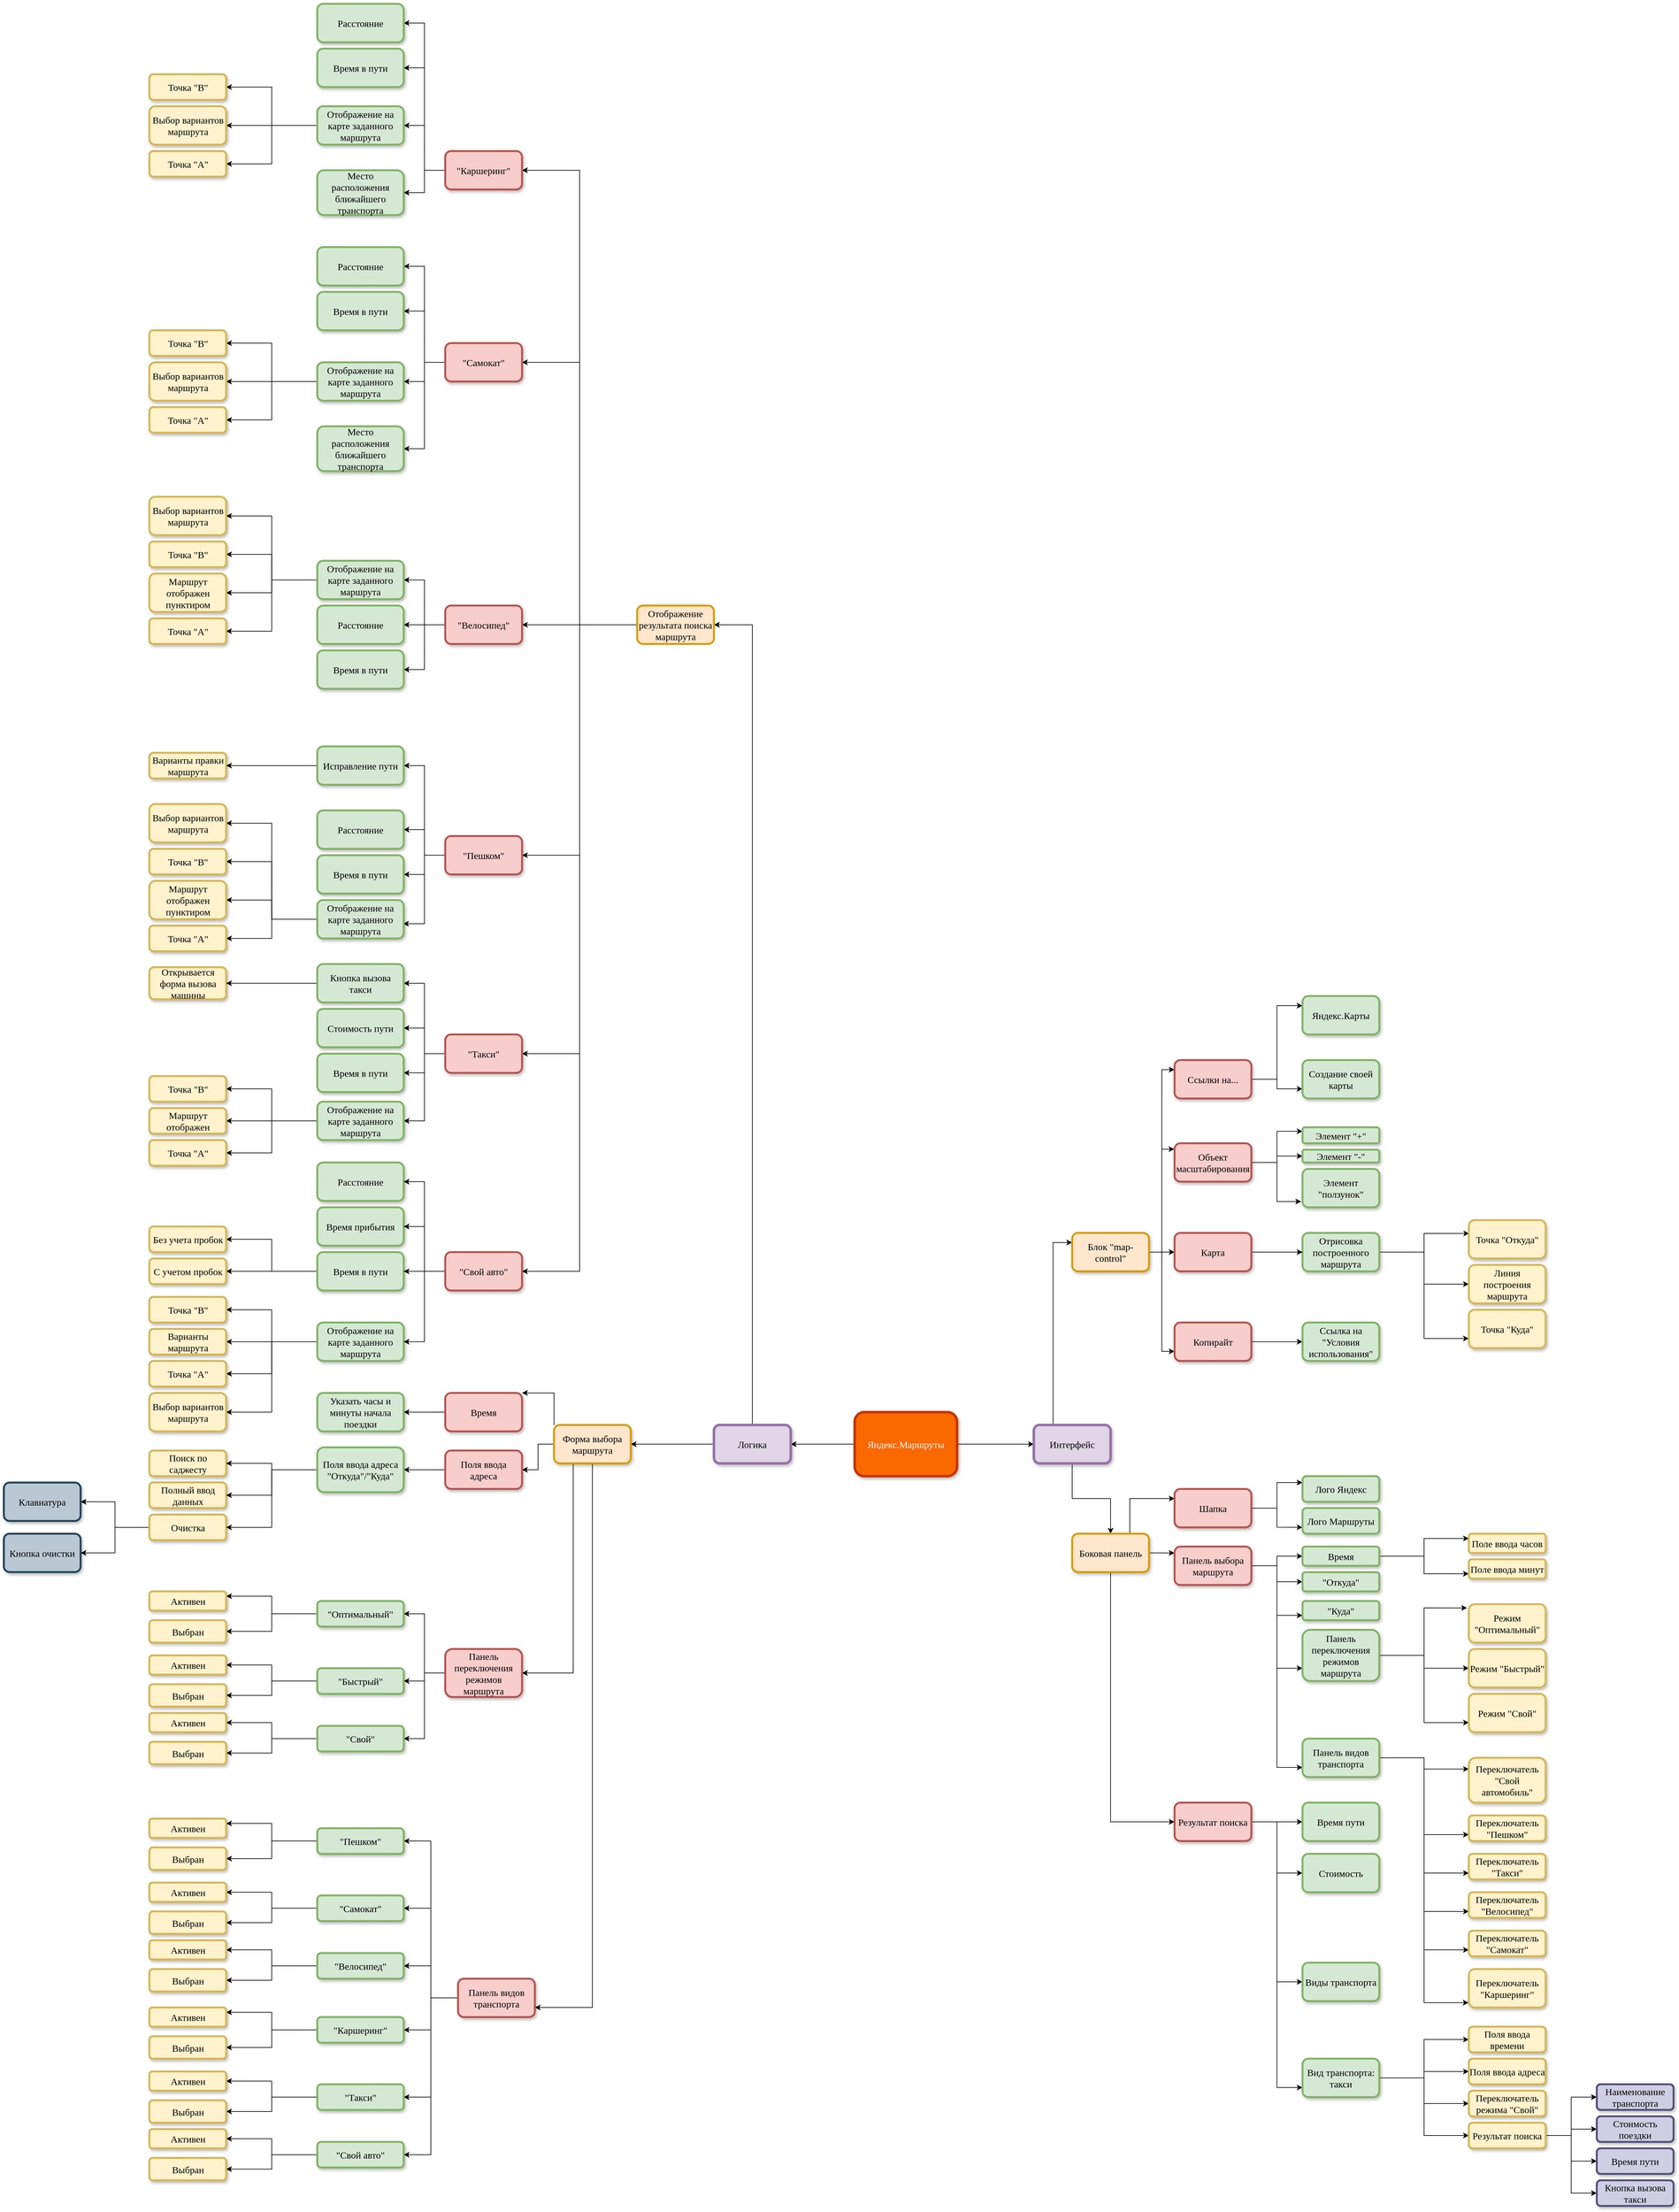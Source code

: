 <mxfile version="13.8.8" type="github">
  <diagram id="JYulxX1TRv3ShmWKhxzZ" name="Page-1">
    <mxGraphModel dx="3373" dy="3096" grid="1" gridSize="10" guides="1" tooltips="1" connect="1" arrows="1" fold="1" page="1" pageScale="1" pageWidth="850" pageHeight="1100" math="0" shadow="0">
      <root>
        <mxCell id="0" />
        <mxCell id="1" parent="0" />
        <mxCell id="xVS0SVnmhG7d80Ztr5bn-7" style="edgeStyle=orthogonalEdgeStyle;rounded=1;orthogonalLoop=1;jettySize=auto;html=1;exitX=0;exitY=0.5;exitDx=0;exitDy=0;shadow=0;fontSize=15;strokeWidth=1;fillColor=#e1d5e7;glass=0;sketch=0;fontFamily=Times New Roman;fontStyle=0" parent="1" source="xVS0SVnmhG7d80Ztr5bn-6" target="xVS0SVnmhG7d80Ztr5bn-10" edge="1">
          <mxGeometry relative="1" as="geometry">
            <mxPoint x="200" y="130" as="targetPoint" />
          </mxGeometry>
        </mxCell>
        <mxCell id="xVS0SVnmhG7d80Ztr5bn-8" style="edgeStyle=orthogonalEdgeStyle;rounded=1;orthogonalLoop=1;jettySize=auto;html=1;exitX=1;exitY=0.5;exitDx=0;exitDy=0;shadow=0;fontSize=15;strokeWidth=1;fillColor=#e1d5e7;glass=0;sketch=0;fontFamily=Times New Roman;fontStyle=0" parent="1" source="xVS0SVnmhG7d80Ztr5bn-6" target="xVS0SVnmhG7d80Ztr5bn-9" edge="1">
          <mxGeometry relative="1" as="geometry">
            <mxPoint x="700" y="130" as="targetPoint" />
          </mxGeometry>
        </mxCell>
        <mxCell id="xVS0SVnmhG7d80Ztr5bn-6" value="&lt;h3 style=&quot;font-size: 15px;&quot;&gt;&lt;font style=&quot;font-size: 15px;&quot;&gt;&lt;span style=&quot;font-size: 15px;&quot;&gt;&lt;span style=&quot;font-weight: normal; font-size: 15px;&quot;&gt;Яндекс.Маршруты&lt;/span&gt;&lt;/span&gt;&lt;/font&gt;&lt;/h3&gt;" style="rounded=1;whiteSpace=wrap;html=1; border-color=pink;fillColor=#fa6800;strokeColor=#C73500;strokeWidth=4;perimeterSpacing=0;shadow=1;glass=0;sketch=0;fontFamily=Times New Roman;fontStyle=0;fontSize=15;fontColor=#ffffff;" parent="1" vertex="1">
          <mxGeometry x="360" y="80" width="160" height="100" as="geometry" />
        </mxCell>
        <mxCell id="xVS0SVnmhG7d80Ztr5bn-15" style="edgeStyle=orthogonalEdgeStyle;rounded=0;orthogonalLoop=1;jettySize=auto;html=1;exitX=0.5;exitY=1;exitDx=0;exitDy=0;fontFamily=Times New Roman;fontSize=15;" parent="1" source="xVS0SVnmhG7d80Ztr5bn-9" target="xVS0SVnmhG7d80Ztr5bn-18" edge="1">
          <mxGeometry relative="1" as="geometry">
            <mxPoint x="860" y="130" as="targetPoint" />
          </mxGeometry>
        </mxCell>
        <mxCell id="xVS0SVnmhG7d80Ztr5bn-228" style="edgeStyle=orthogonalEdgeStyle;rounded=0;orthogonalLoop=1;jettySize=auto;html=1;exitX=0.25;exitY=0;exitDx=0;exitDy=0;entryX=0;entryY=0.25;entryDx=0;entryDy=0;shadow=0;strokeColor=#000000;strokeWidth=1;fontFamily=Times New Roman;fontSize=15;" parent="1" source="xVS0SVnmhG7d80Ztr5bn-9" target="xVS0SVnmhG7d80Ztr5bn-21" edge="1">
          <mxGeometry relative="1" as="geometry" />
        </mxCell>
        <mxCell id="xVS0SVnmhG7d80Ztr5bn-9" value="Интерфейс" style="rounded=1;whiteSpace=wrap;html=1;shadow=1;strokeColor=#9673a6;strokeWidth=4;fillColor=#e1d5e7;glass=0;sketch=0;fontFamily=Times New Roman;fontStyle=0;fontSize=15;" parent="1" vertex="1">
          <mxGeometry x="640" y="100" width="120" height="60" as="geometry" />
        </mxCell>
        <mxCell id="xVS0SVnmhG7d80Ztr5bn-259" style="edgeStyle=orthogonalEdgeStyle;rounded=0;orthogonalLoop=1;jettySize=auto;html=1;exitX=0;exitY=0.5;exitDx=0;exitDy=0;entryX=1;entryY=0.5;entryDx=0;entryDy=0;shadow=0;strokeColor=#000000;strokeWidth=1;fontFamily=Times New Roman;fontSize=15;" parent="1" source="xVS0SVnmhG7d80Ztr5bn-10" target="xVS0SVnmhG7d80Ztr5bn-153" edge="1">
          <mxGeometry relative="1" as="geometry" />
        </mxCell>
        <mxCell id="bmk-dNWUpbLd5K2vkY9k-59" style="edgeStyle=orthogonalEdgeStyle;rounded=0;orthogonalLoop=1;jettySize=auto;html=1;exitX=0.5;exitY=0;exitDx=0;exitDy=0;entryX=1;entryY=0.5;entryDx=0;entryDy=0;fontFamily=Times New Roman;fontSize=15;" parent="1" source="xVS0SVnmhG7d80Ztr5bn-10" target="xVS0SVnmhG7d80Ztr5bn-262" edge="1">
          <mxGeometry relative="1" as="geometry" />
        </mxCell>
        <mxCell id="xVS0SVnmhG7d80Ztr5bn-10" value="Логика" style="rounded=1;whiteSpace=wrap;html=1;shadow=1;strokeColor=#9673a6;strokeWidth=4;fillColor=#e1d5e7;glass=0;sketch=0;fontFamily=Times New Roman;fontStyle=0;fontSize=15;" parent="1" vertex="1">
          <mxGeometry x="140" y="100" width="120" height="60" as="geometry" />
        </mxCell>
        <mxCell id="xVS0SVnmhG7d80Ztr5bn-55" style="edgeStyle=orthogonalEdgeStyle;rounded=0;orthogonalLoop=1;jettySize=auto;html=1;exitX=0.75;exitY=0;exitDx=0;exitDy=0;entryX=0;entryY=0.25;entryDx=0;entryDy=0;fontFamily=Times New Roman;fontSize=15;" parent="1" source="xVS0SVnmhG7d80Ztr5bn-18" target="xVS0SVnmhG7d80Ztr5bn-19" edge="1">
          <mxGeometry relative="1" as="geometry" />
        </mxCell>
        <mxCell id="xVS0SVnmhG7d80Ztr5bn-223" style="edgeStyle=orthogonalEdgeStyle;rounded=0;orthogonalLoop=1;jettySize=auto;html=1;exitX=1;exitY=0.5;exitDx=0;exitDy=0;entryX=0;entryY=0.167;entryDx=0;entryDy=0;entryPerimeter=0;shadow=0;strokeColor=#000000;strokeWidth=1;fontFamily=Times New Roman;fontSize=15;" parent="1" source="xVS0SVnmhG7d80Ztr5bn-18" target="xVS0SVnmhG7d80Ztr5bn-28" edge="1">
          <mxGeometry relative="1" as="geometry" />
        </mxCell>
        <mxCell id="xVS0SVnmhG7d80Ztr5bn-225" style="edgeStyle=orthogonalEdgeStyle;rounded=0;orthogonalLoop=1;jettySize=auto;html=1;exitX=0.5;exitY=1;exitDx=0;exitDy=0;entryX=0;entryY=0.5;entryDx=0;entryDy=0;shadow=0;strokeColor=#000000;strokeWidth=1;fontFamily=Times New Roman;fontSize=15;" parent="1" source="xVS0SVnmhG7d80Ztr5bn-18" target="xVS0SVnmhG7d80Ztr5bn-224" edge="1">
          <mxGeometry relative="1" as="geometry" />
        </mxCell>
        <mxCell id="xVS0SVnmhG7d80Ztr5bn-18" value="Боковая панель" style="rounded=1;whiteSpace=wrap;html=1;fillColor=#ffe6cc;strokeColor=#d79b00;strokeWidth=3;shadow=1;fontFamily=Times New Roman;fontSize=15;" parent="1" vertex="1">
          <mxGeometry x="700" y="269.86" width="120" height="60" as="geometry" />
        </mxCell>
        <mxCell id="xVS0SVnmhG7d80Ztr5bn-239" style="edgeStyle=orthogonalEdgeStyle;rounded=0;orthogonalLoop=1;jettySize=auto;html=1;exitX=1;exitY=0.5;exitDx=0;exitDy=0;entryX=0;entryY=0.75;entryDx=0;entryDy=0;shadow=0;strokeColor=#000000;strokeWidth=1;fontFamily=Times New Roman;fontSize=15;" parent="1" source="xVS0SVnmhG7d80Ztr5bn-19" target="xVS0SVnmhG7d80Ztr5bn-238" edge="1">
          <mxGeometry relative="1" as="geometry" />
        </mxCell>
        <mxCell id="xVS0SVnmhG7d80Ztr5bn-240" style="edgeStyle=orthogonalEdgeStyle;rounded=0;orthogonalLoop=1;jettySize=auto;html=1;exitX=1;exitY=0.5;exitDx=0;exitDy=0;entryX=0;entryY=0.25;entryDx=0;entryDy=0;shadow=0;strokeColor=#000000;strokeWidth=1;fontFamily=Times New Roman;fontSize=15;" parent="1" source="xVS0SVnmhG7d80Ztr5bn-19" target="xVS0SVnmhG7d80Ztr5bn-23" edge="1">
          <mxGeometry relative="1" as="geometry" />
        </mxCell>
        <mxCell id="xVS0SVnmhG7d80Ztr5bn-19" value="Шапка" style="rounded=1;whiteSpace=wrap;html=1;fillColor=#f8cecc;strokeColor=#b85450;strokeWidth=3;shadow=1;fontFamily=Times New Roman;fontSize=15;" parent="1" vertex="1">
          <mxGeometry x="860" y="200" width="120" height="60" as="geometry" />
        </mxCell>
        <mxCell id="xVS0SVnmhG7d80Ztr5bn-229" style="edgeStyle=orthogonalEdgeStyle;rounded=0;orthogonalLoop=1;jettySize=auto;html=1;exitX=1;exitY=0.5;exitDx=0;exitDy=0;entryX=-0.003;entryY=0.153;entryDx=0;entryDy=0;entryPerimeter=0;shadow=0;strokeColor=#000000;strokeWidth=1;fontFamily=Times New Roman;fontSize=15;" parent="1" source="xVS0SVnmhG7d80Ztr5bn-21" target="xVS0SVnmhG7d80Ztr5bn-47" edge="1">
          <mxGeometry relative="1" as="geometry" />
        </mxCell>
        <mxCell id="xVS0SVnmhG7d80Ztr5bn-230" style="edgeStyle=orthogonalEdgeStyle;rounded=0;orthogonalLoop=1;jettySize=auto;html=1;exitX=1;exitY=0.5;exitDx=0;exitDy=0;entryX=0;entryY=0.5;entryDx=0;entryDy=0;shadow=0;strokeColor=#000000;strokeWidth=1;fontFamily=Times New Roman;fontSize=15;" parent="1" source="xVS0SVnmhG7d80Ztr5bn-21" target="xVS0SVnmhG7d80Ztr5bn-226" edge="1">
          <mxGeometry relative="1" as="geometry" />
        </mxCell>
        <mxCell id="xVS0SVnmhG7d80Ztr5bn-231" style="edgeStyle=orthogonalEdgeStyle;rounded=0;orthogonalLoop=1;jettySize=auto;html=1;exitX=1;exitY=0.5;exitDx=0;exitDy=0;entryX=0;entryY=0.75;entryDx=0;entryDy=0;shadow=0;strokeColor=#000000;strokeWidth=1;fontFamily=Times New Roman;fontSize=15;" parent="1" source="xVS0SVnmhG7d80Ztr5bn-21" target="xVS0SVnmhG7d80Ztr5bn-227" edge="1">
          <mxGeometry relative="1" as="geometry" />
        </mxCell>
        <mxCell id="KJW1XlgzKJeA4l5pNtG1-5" style="edgeStyle=orthogonalEdgeStyle;rounded=0;orthogonalLoop=1;jettySize=auto;html=1;exitX=1;exitY=0.5;exitDx=0;exitDy=0;entryX=0;entryY=0.25;entryDx=0;entryDy=0;" edge="1" parent="1" source="xVS0SVnmhG7d80Ztr5bn-21" target="KJW1XlgzKJeA4l5pNtG1-2">
          <mxGeometry relative="1" as="geometry" />
        </mxCell>
        <mxCell id="xVS0SVnmhG7d80Ztr5bn-21" value="&lt;div style=&quot;font-size: 15px;&quot;&gt;Блок &quot;map-control&quot;&lt;br style=&quot;font-size: 15px;&quot;&gt;&lt;/div&gt;" style="rounded=1;whiteSpace=wrap;html=1;fillColor=#ffe6cc;strokeColor=#d79b00;strokeWidth=3;shadow=1;fontFamily=Times New Roman;fontSize=15;" parent="1" vertex="1">
          <mxGeometry x="700" y="-200" width="120" height="60" as="geometry" />
        </mxCell>
        <mxCell id="xVS0SVnmhG7d80Ztr5bn-23" value="Лого Яндекс" style="rounded=1;whiteSpace=wrap;html=1;fillColor=#d5e8d4;strokeColor=#82b366;strokeWidth=3;shadow=1;fontFamily=Times New Roman;fontSize=15;" parent="1" vertex="1">
          <mxGeometry x="1060" y="180" width="120" height="40" as="geometry" />
        </mxCell>
        <mxCell id="xVS0SVnmhG7d80Ztr5bn-212" style="edgeStyle=orthogonalEdgeStyle;rounded=0;orthogonalLoop=1;jettySize=auto;html=1;exitX=1;exitY=0.5;exitDx=0;exitDy=0;entryX=0;entryY=0.5;entryDx=0;entryDy=0;shadow=0;strokeColor=#000000;strokeWidth=1;fontFamily=Times New Roman;fontSize=15;" parent="1" source="xVS0SVnmhG7d80Ztr5bn-28" target="xVS0SVnmhG7d80Ztr5bn-36" edge="1">
          <mxGeometry relative="1" as="geometry" />
        </mxCell>
        <mxCell id="xVS0SVnmhG7d80Ztr5bn-213" style="edgeStyle=orthogonalEdgeStyle;rounded=0;orthogonalLoop=1;jettySize=auto;html=1;exitX=1;exitY=0.5;exitDx=0;exitDy=0;entryX=0;entryY=0.5;entryDx=0;entryDy=0;shadow=0;strokeColor=#000000;strokeWidth=1;fontFamily=Times New Roman;fontSize=15;" parent="1" source="xVS0SVnmhG7d80Ztr5bn-28" target="xVS0SVnmhG7d80Ztr5bn-38" edge="1">
          <mxGeometry relative="1" as="geometry" />
        </mxCell>
        <mxCell id="xVS0SVnmhG7d80Ztr5bn-214" style="edgeStyle=orthogonalEdgeStyle;rounded=0;orthogonalLoop=1;jettySize=auto;html=1;exitX=1;exitY=0.5;exitDx=0;exitDy=0;entryX=0;entryY=0.75;entryDx=0;entryDy=0;shadow=0;strokeColor=#000000;strokeWidth=1;fontFamily=Times New Roman;fontSize=15;" parent="1" source="xVS0SVnmhG7d80Ztr5bn-28" target="xVS0SVnmhG7d80Ztr5bn-211" edge="1">
          <mxGeometry relative="1" as="geometry" />
        </mxCell>
        <mxCell id="xVS0SVnmhG7d80Ztr5bn-215" style="edgeStyle=orthogonalEdgeStyle;rounded=0;orthogonalLoop=1;jettySize=auto;html=1;exitX=1;exitY=0.5;exitDx=0;exitDy=0;entryX=0;entryY=0.75;entryDx=0;entryDy=0;shadow=0;strokeColor=#000000;strokeWidth=1;fontFamily=Times New Roman;fontSize=15;" parent="1" source="xVS0SVnmhG7d80Ztr5bn-28" target="xVS0SVnmhG7d80Ztr5bn-31" edge="1">
          <mxGeometry relative="1" as="geometry" />
        </mxCell>
        <mxCell id="xVS0SVnmhG7d80Ztr5bn-216" style="edgeStyle=orthogonalEdgeStyle;rounded=0;orthogonalLoop=1;jettySize=auto;html=1;exitX=1;exitY=0.5;exitDx=0;exitDy=0;entryX=0;entryY=0.75;entryDx=0;entryDy=0;shadow=0;strokeColor=#000000;strokeWidth=1;fontFamily=Times New Roman;fontSize=15;" parent="1" source="xVS0SVnmhG7d80Ztr5bn-28" target="xVS0SVnmhG7d80Ztr5bn-33" edge="1">
          <mxGeometry relative="1" as="geometry" />
        </mxCell>
        <mxCell id="xVS0SVnmhG7d80Ztr5bn-28" value="Панель выбора маршрута" style="rounded=1;whiteSpace=wrap;html=1;fillColor=#f8cecc;strokeColor=#b85450;strokeWidth=3;shadow=1;fontFamily=Times New Roman;fontSize=15;" parent="1" vertex="1">
          <mxGeometry x="860" y="290" width="120" height="60" as="geometry" />
        </mxCell>
        <mxCell id="xVS0SVnmhG7d80Ztr5bn-217" style="edgeStyle=orthogonalEdgeStyle;rounded=0;orthogonalLoop=1;jettySize=auto;html=1;exitX=1;exitY=0.5;exitDx=0;exitDy=0;entryX=-0.024;entryY=0.097;entryDx=0;entryDy=0;entryPerimeter=0;shadow=0;strokeColor=#000000;strokeWidth=1;fontFamily=Times New Roman;fontSize=15;" parent="1" source="xVS0SVnmhG7d80Ztr5bn-31" target="xVS0SVnmhG7d80Ztr5bn-95" edge="1">
          <mxGeometry relative="1" as="geometry" />
        </mxCell>
        <mxCell id="xVS0SVnmhG7d80Ztr5bn-218" style="edgeStyle=orthogonalEdgeStyle;rounded=0;orthogonalLoop=1;jettySize=auto;html=1;exitX=1;exitY=0.5;exitDx=0;exitDy=0;entryX=0;entryY=0.5;entryDx=0;entryDy=0;shadow=0;strokeColor=#000000;strokeWidth=1;fontFamily=Times New Roman;fontSize=15;" parent="1" source="xVS0SVnmhG7d80Ztr5bn-31" target="xVS0SVnmhG7d80Ztr5bn-97" edge="1">
          <mxGeometry relative="1" as="geometry" />
        </mxCell>
        <mxCell id="xVS0SVnmhG7d80Ztr5bn-219" style="edgeStyle=orthogonalEdgeStyle;rounded=0;orthogonalLoop=1;jettySize=auto;html=1;exitX=1;exitY=0.5;exitDx=0;exitDy=0;entryX=0;entryY=0.75;entryDx=0;entryDy=0;shadow=0;strokeColor=#000000;strokeWidth=1;fontFamily=Times New Roman;fontSize=15;" parent="1" source="xVS0SVnmhG7d80Ztr5bn-31" target="xVS0SVnmhG7d80Ztr5bn-100" edge="1">
          <mxGeometry relative="1" as="geometry" />
        </mxCell>
        <mxCell id="xVS0SVnmhG7d80Ztr5bn-31" value="Панель переключения режимов маршрута" style="rounded=1;whiteSpace=wrap;html=1;fillColor=#d5e8d4;strokeColor=#82b366;strokeWidth=3;shadow=1;fontFamily=Times New Roman;fontSize=15;" parent="1" vertex="1">
          <mxGeometry x="1060" y="420" width="120" height="80" as="geometry" />
        </mxCell>
        <mxCell id="bmk-dNWUpbLd5K2vkY9k-3" style="edgeStyle=orthogonalEdgeStyle;rounded=0;orthogonalLoop=1;jettySize=auto;html=1;exitX=1;exitY=0.5;exitDx=0;exitDy=0;entryX=0;entryY=0.25;entryDx=0;entryDy=0;" parent="1" source="xVS0SVnmhG7d80Ztr5bn-36" target="bmk-dNWUpbLd5K2vkY9k-1" edge="1">
          <mxGeometry relative="1" as="geometry" />
        </mxCell>
        <mxCell id="bmk-dNWUpbLd5K2vkY9k-4" style="edgeStyle=orthogonalEdgeStyle;rounded=0;orthogonalLoop=1;jettySize=auto;html=1;exitX=1;exitY=0.5;exitDx=0;exitDy=0;entryX=0;entryY=0.75;entryDx=0;entryDy=0;" parent="1" source="xVS0SVnmhG7d80Ztr5bn-36" target="bmk-dNWUpbLd5K2vkY9k-2" edge="1">
          <mxGeometry relative="1" as="geometry" />
        </mxCell>
        <mxCell id="xVS0SVnmhG7d80Ztr5bn-36" value="Время" style="rounded=1;whiteSpace=wrap;html=1;fillColor=#d5e8d4;strokeColor=#82b366;strokeWidth=3;shadow=1;fontFamily=Times New Roman;fontSize=15;" parent="1" vertex="1">
          <mxGeometry x="1060" y="290" width="120" height="30" as="geometry" />
        </mxCell>
        <mxCell id="xVS0SVnmhG7d80Ztr5bn-38" value="&quot;Откуда&quot;" style="rounded=1;whiteSpace=wrap;html=1;fillColor=#d5e8d4;strokeColor=#82b366;strokeWidth=3;shadow=1;fontFamily=Times New Roman;fontSize=15;" parent="1" vertex="1">
          <mxGeometry x="1060" y="330" width="120" height="30" as="geometry" />
        </mxCell>
        <mxCell id="xVS0SVnmhG7d80Ztr5bn-233" style="edgeStyle=orthogonalEdgeStyle;rounded=0;orthogonalLoop=1;jettySize=auto;html=1;exitX=1;exitY=0.5;exitDx=0;exitDy=0;entryX=0.004;entryY=0.347;entryDx=0;entryDy=0;entryPerimeter=0;shadow=0;strokeColor=#000000;strokeWidth=1;fontFamily=Times New Roman;fontSize=15;" parent="1" source="xVS0SVnmhG7d80Ztr5bn-44" target="xVS0SVnmhG7d80Ztr5bn-74" edge="1">
          <mxGeometry relative="1" as="geometry" />
        </mxCell>
        <mxCell id="xVS0SVnmhG7d80Ztr5bn-234" style="edgeStyle=orthogonalEdgeStyle;rounded=0;orthogonalLoop=1;jettySize=auto;html=1;exitX=1;exitY=0.5;exitDx=0;exitDy=0;entryX=0;entryY=0.5;entryDx=0;entryDy=0;shadow=0;strokeColor=#000000;strokeWidth=1;fontFamily=Times New Roman;fontSize=15;" parent="1" source="xVS0SVnmhG7d80Ztr5bn-44" target="xVS0SVnmhG7d80Ztr5bn-75" edge="1">
          <mxGeometry relative="1" as="geometry" />
        </mxCell>
        <mxCell id="xVS0SVnmhG7d80Ztr5bn-235" style="edgeStyle=orthogonalEdgeStyle;rounded=0;orthogonalLoop=1;jettySize=auto;html=1;exitX=1;exitY=0.5;exitDx=0;exitDy=0;entryX=0;entryY=0.75;entryDx=0;entryDy=0;shadow=0;strokeColor=#000000;strokeWidth=1;fontFamily=Times New Roman;fontSize=15;" parent="1" source="xVS0SVnmhG7d80Ztr5bn-44" target="xVS0SVnmhG7d80Ztr5bn-90" edge="1">
          <mxGeometry relative="1" as="geometry" />
        </mxCell>
        <mxCell id="xVS0SVnmhG7d80Ztr5bn-44" value="Отрисовка построенного маршрута" style="rounded=1;whiteSpace=wrap;html=1;fillColor=#d5e8d4;strokeColor=#82b366;strokeWidth=3;shadow=1;fontFamily=Times New Roman;fontSize=15;" parent="1" vertex="1">
          <mxGeometry x="1060" y="-200" width="120" height="60" as="geometry" />
        </mxCell>
        <mxCell id="xVS0SVnmhG7d80Ztr5bn-248" style="edgeStyle=orthogonalEdgeStyle;rounded=0;orthogonalLoop=1;jettySize=auto;html=1;exitX=1;exitY=0.5;exitDx=0;exitDy=0;entryX=0;entryY=0.25;entryDx=0;entryDy=0;shadow=0;strokeColor=#000000;strokeWidth=1;fontFamily=Times New Roman;fontSize=15;" parent="1" source="xVS0SVnmhG7d80Ztr5bn-47" target="xVS0SVnmhG7d80Ztr5bn-49" edge="1">
          <mxGeometry relative="1" as="geometry" />
        </mxCell>
        <mxCell id="xVS0SVnmhG7d80Ztr5bn-249" style="edgeStyle=orthogonalEdgeStyle;rounded=0;orthogonalLoop=1;jettySize=auto;html=1;exitX=1;exitY=0.5;exitDx=0;exitDy=0;entryX=0;entryY=0.5;entryDx=0;entryDy=0;shadow=0;strokeColor=#000000;strokeWidth=1;fontFamily=Times New Roman;fontSize=15;" parent="1" source="xVS0SVnmhG7d80Ztr5bn-47" target="xVS0SVnmhG7d80Ztr5bn-51" edge="1">
          <mxGeometry relative="1" as="geometry" />
        </mxCell>
        <mxCell id="xVS0SVnmhG7d80Ztr5bn-250" style="edgeStyle=orthogonalEdgeStyle;rounded=0;orthogonalLoop=1;jettySize=auto;html=1;exitX=1;exitY=0.5;exitDx=0;exitDy=0;entryX=-0.017;entryY=0.85;entryDx=0;entryDy=0;entryPerimeter=0;shadow=0;strokeColor=#000000;strokeWidth=1;fontFamily=Times New Roman;fontSize=15;" parent="1" source="xVS0SVnmhG7d80Ztr5bn-47" target="xVS0SVnmhG7d80Ztr5bn-53" edge="1">
          <mxGeometry relative="1" as="geometry" />
        </mxCell>
        <mxCell id="xVS0SVnmhG7d80Ztr5bn-47" value="Объект масштабирования" style="rounded=1;whiteSpace=wrap;html=1;fillColor=#f8cecc;strokeColor=#b85450;strokeWidth=3;shadow=1;fontFamily=Times New Roman;fontSize=15;" parent="1" vertex="1">
          <mxGeometry x="860" y="-339.998" width="120" height="60" as="geometry" />
        </mxCell>
        <mxCell id="xVS0SVnmhG7d80Ztr5bn-49" value="Элемент &quot;+&quot;" style="rounded=1;whiteSpace=wrap;html=1;fillColor=#d5e8d4;strokeColor=#82b366;strokeWidth=3;shadow=1;fontFamily=Times New Roman;fontSize=15;" parent="1" vertex="1">
          <mxGeometry x="1060" y="-364.97" width="120" height="24.97" as="geometry" />
        </mxCell>
        <mxCell id="xVS0SVnmhG7d80Ztr5bn-51" value="Элемент &quot;-&quot;" style="rounded=1;whiteSpace=wrap;html=1;fillColor=#d5e8d4;strokeColor=#82b366;strokeWidth=3;shadow=1;fontFamily=Times New Roman;fontSize=15;" parent="1" vertex="1">
          <mxGeometry x="1060" y="-330" width="120" height="20" as="geometry" />
        </mxCell>
        <mxCell id="xVS0SVnmhG7d80Ztr5bn-53" value="Элемент &quot;ползунок&quot;" style="rounded=1;whiteSpace=wrap;html=1;fillColor=#d5e8d4;strokeColor=#82b366;strokeWidth=3;shadow=1;fontFamily=Times New Roman;fontSize=15;" parent="1" vertex="1">
          <mxGeometry x="1060" y="-300" width="120" height="60" as="geometry" />
        </mxCell>
        <mxCell id="xVS0SVnmhG7d80Ztr5bn-110" style="edgeStyle=orthogonalEdgeStyle;rounded=0;orthogonalLoop=1;jettySize=auto;html=1;exitX=1;exitY=0.5;exitDx=0;exitDy=0;entryX=0;entryY=0.25;entryDx=0;entryDy=0;fontFamily=Times New Roman;fontSize=15;" parent="1" source="xVS0SVnmhG7d80Ztr5bn-33" target="xVS0SVnmhG7d80Ztr5bn-103" edge="1">
          <mxGeometry relative="1" as="geometry" />
        </mxCell>
        <mxCell id="xVS0SVnmhG7d80Ztr5bn-111" style="edgeStyle=orthogonalEdgeStyle;rounded=0;orthogonalLoop=1;jettySize=auto;html=1;exitX=1;exitY=0.5;exitDx=0;exitDy=0;entryX=0;entryY=0.75;entryDx=0;entryDy=0;fontFamily=Times New Roman;fontSize=15;" parent="1" source="xVS0SVnmhG7d80Ztr5bn-33" target="xVS0SVnmhG7d80Ztr5bn-104" edge="1">
          <mxGeometry relative="1" as="geometry" />
        </mxCell>
        <mxCell id="xVS0SVnmhG7d80Ztr5bn-112" style="edgeStyle=orthogonalEdgeStyle;rounded=0;orthogonalLoop=1;jettySize=auto;html=1;exitX=1;exitY=0.5;exitDx=0;exitDy=0;entryX=0;entryY=0.75;entryDx=0;entryDy=0;fontFamily=Times New Roman;fontSize=15;" parent="1" source="xVS0SVnmhG7d80Ztr5bn-33" target="xVS0SVnmhG7d80Ztr5bn-105" edge="1">
          <mxGeometry relative="1" as="geometry" />
        </mxCell>
        <mxCell id="xVS0SVnmhG7d80Ztr5bn-113" style="edgeStyle=orthogonalEdgeStyle;rounded=0;orthogonalLoop=1;jettySize=auto;html=1;exitX=1;exitY=0.5;exitDx=0;exitDy=0;entryX=0;entryY=0.75;entryDx=0;entryDy=0;fontFamily=Times New Roman;fontSize=15;" parent="1" source="xVS0SVnmhG7d80Ztr5bn-33" target="xVS0SVnmhG7d80Ztr5bn-106" edge="1">
          <mxGeometry relative="1" as="geometry" />
        </mxCell>
        <mxCell id="xVS0SVnmhG7d80Ztr5bn-114" style="edgeStyle=orthogonalEdgeStyle;rounded=0;orthogonalLoop=1;jettySize=auto;html=1;exitX=1;exitY=0.5;exitDx=0;exitDy=0;entryX=0;entryY=0.75;entryDx=0;entryDy=0;fontFamily=Times New Roman;fontSize=15;" parent="1" source="xVS0SVnmhG7d80Ztr5bn-33" target="xVS0SVnmhG7d80Ztr5bn-107" edge="1">
          <mxGeometry relative="1" as="geometry" />
        </mxCell>
        <mxCell id="xVS0SVnmhG7d80Ztr5bn-115" style="edgeStyle=orthogonalEdgeStyle;rounded=0;orthogonalLoop=1;jettySize=auto;html=1;exitX=1;exitY=0.5;exitDx=0;exitDy=0;entryX=-0.003;entryY=0.875;entryDx=0;entryDy=0;entryPerimeter=0;fontFamily=Times New Roman;fontSize=15;" parent="1" source="xVS0SVnmhG7d80Ztr5bn-33" target="xVS0SVnmhG7d80Ztr5bn-109" edge="1">
          <mxGeometry relative="1" as="geometry" />
        </mxCell>
        <mxCell id="xVS0SVnmhG7d80Ztr5bn-33" value="Панель видов транспорта" style="rounded=1;whiteSpace=wrap;html=1;fillColor=#d5e8d4;strokeColor=#82b366;strokeWidth=3;shadow=1;fontFamily=Times New Roman;fontSize=15;" parent="1" vertex="1">
          <mxGeometry x="1060" y="590" width="120" height="60" as="geometry" />
        </mxCell>
        <mxCell id="xVS0SVnmhG7d80Ztr5bn-74" value="Точка &quot;Откуда&quot;" style="rounded=1;whiteSpace=wrap;html=1;shadow=1;glass=0;sketch=0;strokeWidth=3;fontFamily=Times New Roman;fontSize=15;fillColor=#fff2cc;strokeColor=#d6b656;" parent="1" vertex="1">
          <mxGeometry x="1320" y="-220" width="120" height="60" as="geometry" />
        </mxCell>
        <mxCell id="xVS0SVnmhG7d80Ztr5bn-75" value="Линия построения маршрута" style="rounded=1;whiteSpace=wrap;html=1;shadow=1;glass=0;sketch=0;strokeWidth=3;fontFamily=Times New Roman;fontSize=15;fillColor=#fff2cc;strokeColor=#d6b656;" parent="1" vertex="1">
          <mxGeometry x="1320" y="-150" width="120" height="60" as="geometry" />
        </mxCell>
        <mxCell id="xVS0SVnmhG7d80Ztr5bn-90" value="Точка &quot;Куда&quot;" style="rounded=1;whiteSpace=wrap;html=1;fillColor=#fff2cc;strokeColor=#d6b656;strokeWidth=3;shadow=1;fontFamily=Times New Roman;fontSize=15;" parent="1" vertex="1">
          <mxGeometry x="1320" y="-80" width="120" height="60" as="geometry" />
        </mxCell>
        <mxCell id="xVS0SVnmhG7d80Ztr5bn-95" value="Режим &quot;Оптимальный&quot;" style="rounded=1;whiteSpace=wrap;html=1;fillColor=#fff2cc;strokeColor=#d6b656;strokeWidth=3;shadow=1;fontFamily=Times New Roman;fontSize=15;" parent="1" vertex="1">
          <mxGeometry x="1320.0" y="380" width="120" height="60" as="geometry" />
        </mxCell>
        <mxCell id="xVS0SVnmhG7d80Ztr5bn-97" value="Режим &quot;Быстрый&quot;" style="rounded=1;whiteSpace=wrap;html=1;fillColor=#fff2cc;strokeColor=#d6b656;strokeWidth=3;shadow=1;fontFamily=Times New Roman;fontSize=15;" parent="1" vertex="1">
          <mxGeometry x="1320.0" y="450" width="120" height="60" as="geometry" />
        </mxCell>
        <mxCell id="xVS0SVnmhG7d80Ztr5bn-100" value="Режим &quot;Свой&quot;" style="rounded=1;whiteSpace=wrap;html=1;fillColor=#fff2cc;strokeColor=#d6b656;strokeWidth=3;shadow=1;fontFamily=Times New Roman;fontSize=15;" parent="1" vertex="1">
          <mxGeometry x="1320.0" y="520" width="120" height="60" as="geometry" />
        </mxCell>
        <mxCell id="xVS0SVnmhG7d80Ztr5bn-103" value="Переключатель &quot;Свой автомобиль&quot;" style="rounded=1;whiteSpace=wrap;html=1;shadow=1;glass=0;sketch=0;strokeWidth=3;fontFamily=Times New Roman;fontSize=15;fillColor=#fff2cc;strokeColor=#d6b656;" parent="1" vertex="1">
          <mxGeometry x="1320" y="620" width="120" height="70" as="geometry" />
        </mxCell>
        <mxCell id="xVS0SVnmhG7d80Ztr5bn-104" value="Переключатель &quot;Пешком&quot;" style="rounded=1;whiteSpace=wrap;html=1;shadow=1;glass=0;sketch=0;strokeWidth=3;fontFamily=Times New Roman;fontSize=15;fillColor=#fff2cc;strokeColor=#d6b656;" parent="1" vertex="1">
          <mxGeometry x="1320" y="710" width="120" height="40" as="geometry" />
        </mxCell>
        <mxCell id="xVS0SVnmhG7d80Ztr5bn-105" value="Переключатель &quot;Такси&quot;" style="rounded=1;whiteSpace=wrap;html=1;shadow=1;glass=0;sketch=0;strokeWidth=3;fontFamily=Times New Roman;fontSize=15;fillColor=#fff2cc;strokeColor=#d6b656;" parent="1" vertex="1">
          <mxGeometry x="1320" y="770" width="120" height="40" as="geometry" />
        </mxCell>
        <mxCell id="xVS0SVnmhG7d80Ztr5bn-106" value="Переключатель &quot;Велосипед&quot;" style="rounded=1;whiteSpace=wrap;html=1;shadow=1;glass=0;sketch=0;strokeWidth=3;fontFamily=Times New Roman;fontSize=15;fillColor=#fff2cc;strokeColor=#d6b656;" parent="1" vertex="1">
          <mxGeometry x="1320" y="830" width="120" height="40" as="geometry" />
        </mxCell>
        <mxCell id="xVS0SVnmhG7d80Ztr5bn-107" value="Переключатель &quot;Самокат&quot;" style="rounded=1;whiteSpace=wrap;html=1;shadow=1;glass=0;sketch=0;strokeWidth=3;fontFamily=Times New Roman;fontSize=15;fillColor=#fff2cc;strokeColor=#d6b656;" parent="1" vertex="1">
          <mxGeometry x="1320" y="890" width="120" height="40" as="geometry" />
        </mxCell>
        <mxCell id="xVS0SVnmhG7d80Ztr5bn-109" value="Переключатель &quot;Каршеринг&quot;" style="rounded=1;whiteSpace=wrap;html=1;shadow=1;glass=0;sketch=0;strokeWidth=3;fontFamily=Times New Roman;fontSize=15;fillColor=#fff2cc;strokeColor=#d6b656;" parent="1" vertex="1">
          <mxGeometry x="1320" y="950" width="120" height="60" as="geometry" />
        </mxCell>
        <mxCell id="xVS0SVnmhG7d80Ztr5bn-171" style="edgeStyle=orthogonalEdgeStyle;rounded=0;orthogonalLoop=1;jettySize=auto;html=1;exitX=0;exitY=0;exitDx=0;exitDy=0;entryX=1;entryY=0;entryDx=0;entryDy=0;shadow=0;strokeColor=#000000;strokeWidth=1;fontFamily=Times New Roman;fontSize=15;" parent="1" source="xVS0SVnmhG7d80Ztr5bn-153" target="xVS0SVnmhG7d80Ztr5bn-158" edge="1">
          <mxGeometry relative="1" as="geometry">
            <Array as="points">
              <mxPoint x="-110" y="50" />
            </Array>
          </mxGeometry>
        </mxCell>
        <mxCell id="xVS0SVnmhG7d80Ztr5bn-173" style="edgeStyle=orthogonalEdgeStyle;rounded=0;orthogonalLoop=1;jettySize=auto;html=1;exitX=0.25;exitY=1;exitDx=0;exitDy=0;entryX=1;entryY=0.5;entryDx=0;entryDy=0;shadow=0;strokeColor=#000000;strokeWidth=1;fontFamily=Times New Roman;fontSize=15;" parent="1" source="xVS0SVnmhG7d80Ztr5bn-153" target="xVS0SVnmhG7d80Ztr5bn-160" edge="1">
          <mxGeometry relative="1" as="geometry" />
        </mxCell>
        <mxCell id="xVS0SVnmhG7d80Ztr5bn-174" style="edgeStyle=orthogonalEdgeStyle;rounded=0;orthogonalLoop=1;jettySize=auto;html=1;exitX=0.5;exitY=1;exitDx=0;exitDy=0;entryX=1;entryY=0.75;entryDx=0;entryDy=0;shadow=0;strokeColor=#000000;strokeWidth=1;fontFamily=Times New Roman;fontSize=15;" parent="1" source="xVS0SVnmhG7d80Ztr5bn-153" target="xVS0SVnmhG7d80Ztr5bn-163" edge="1">
          <mxGeometry relative="1" as="geometry" />
        </mxCell>
        <mxCell id="xVS0SVnmhG7d80Ztr5bn-261" style="edgeStyle=orthogonalEdgeStyle;rounded=0;orthogonalLoop=1;jettySize=auto;html=1;exitX=0;exitY=0.5;exitDx=0;exitDy=0;entryX=1;entryY=0.5;entryDx=0;entryDy=0;shadow=0;strokeColor=#000000;strokeWidth=1;fontFamily=Times New Roman;fontSize=15;" parent="1" source="xVS0SVnmhG7d80Ztr5bn-153" target="xVS0SVnmhG7d80Ztr5bn-195" edge="1">
          <mxGeometry relative="1" as="geometry" />
        </mxCell>
        <mxCell id="xVS0SVnmhG7d80Ztr5bn-153" value="Форма выбора маршрута" style="rounded=1;whiteSpace=wrap;html=1;fillColor=#ffe6cc;strokeColor=#d79b00;strokeWidth=3;shadow=1;fontSize=15;fontFamily=Times New Roman;" parent="1" vertex="1">
          <mxGeometry x="-110" y="100" width="120" height="60" as="geometry" />
        </mxCell>
        <mxCell id="xVS0SVnmhG7d80Ztr5bn-192" style="edgeStyle=orthogonalEdgeStyle;rounded=0;orthogonalLoop=1;jettySize=auto;html=1;exitX=0;exitY=0.5;exitDx=0;exitDy=0;entryX=1;entryY=0.5;entryDx=0;entryDy=0;shadow=0;strokeColor=#000000;strokeWidth=1;fontFamily=Times New Roman;fontSize=15;" parent="1" edge="1">
          <mxGeometry relative="1" as="geometry">
            <mxPoint x="-160.0" y="-5" as="targetPoint" />
          </mxGeometry>
        </mxCell>
        <mxCell id="xVS0SVnmhG7d80Ztr5bn-194" style="edgeStyle=orthogonalEdgeStyle;rounded=0;orthogonalLoop=1;jettySize=auto;html=1;exitX=0;exitY=0.5;exitDx=0;exitDy=0;entryX=1;entryY=0.5;entryDx=0;entryDy=0;shadow=0;strokeColor=#000000;strokeWidth=1;fontFamily=Times New Roman;fontSize=15;" parent="1" source="xVS0SVnmhG7d80Ztr5bn-158" target="xVS0SVnmhG7d80Ztr5bn-193" edge="1">
          <mxGeometry relative="1" as="geometry" />
        </mxCell>
        <mxCell id="xVS0SVnmhG7d80Ztr5bn-158" value="Время" style="rounded=1;whiteSpace=wrap;html=1;fillColor=#f8cecc;strokeColor=#b85450;strokeWidth=3;shadow=1;fontFamily=Times New Roman;fontSize=15;" parent="1" vertex="1">
          <mxGeometry x="-280" y="50" width="120" height="60" as="geometry" />
        </mxCell>
        <mxCell id="bmk-dNWUpbLd5K2vkY9k-63" style="edgeStyle=orthogonalEdgeStyle;rounded=0;orthogonalLoop=1;jettySize=auto;html=1;exitX=0;exitY=0.5;exitDx=0;exitDy=0;entryX=1;entryY=0.5;entryDx=0;entryDy=0;fontFamily=Times New Roman;fontSize=15;" parent="1" source="xVS0SVnmhG7d80Ztr5bn-160" target="bmk-dNWUpbLd5K2vkY9k-60" edge="1">
          <mxGeometry relative="1" as="geometry" />
        </mxCell>
        <mxCell id="bmk-dNWUpbLd5K2vkY9k-64" style="edgeStyle=orthogonalEdgeStyle;rounded=0;orthogonalLoop=1;jettySize=auto;html=1;exitX=0;exitY=0.5;exitDx=0;exitDy=0;entryX=1;entryY=0.5;entryDx=0;entryDy=0;fontFamily=Times New Roman;fontSize=15;" parent="1" source="xVS0SVnmhG7d80Ztr5bn-160" target="bmk-dNWUpbLd5K2vkY9k-61" edge="1">
          <mxGeometry relative="1" as="geometry" />
        </mxCell>
        <mxCell id="bmk-dNWUpbLd5K2vkY9k-65" style="edgeStyle=orthogonalEdgeStyle;rounded=0;orthogonalLoop=1;jettySize=auto;html=1;exitX=0;exitY=0.5;exitDx=0;exitDy=0;entryX=1;entryY=0.5;entryDx=0;entryDy=0;fontFamily=Times New Roman;fontSize=15;" parent="1" source="xVS0SVnmhG7d80Ztr5bn-160" target="bmk-dNWUpbLd5K2vkY9k-62" edge="1">
          <mxGeometry relative="1" as="geometry" />
        </mxCell>
        <mxCell id="xVS0SVnmhG7d80Ztr5bn-160" value="Панель переключения режимов маршрута" style="rounded=1;whiteSpace=wrap;html=1;fillColor=#f8cecc;strokeColor=#b85450;strokeWidth=3;shadow=1;fontFamily=Times New Roman;fontSize=15;" parent="1" vertex="1">
          <mxGeometry x="-280" y="450" width="120" height="75" as="geometry" />
        </mxCell>
        <mxCell id="bmk-dNWUpbLd5K2vkY9k-95" style="edgeStyle=orthogonalEdgeStyle;rounded=0;orthogonalLoop=1;jettySize=auto;html=1;exitX=0;exitY=0.5;exitDx=0;exitDy=0;entryX=1;entryY=0.5;entryDx=0;entryDy=0;fontFamily=Times New Roman;fontSize=15;" parent="1" source="xVS0SVnmhG7d80Ztr5bn-163" target="bmk-dNWUpbLd5K2vkY9k-82" edge="1">
          <mxGeometry relative="1" as="geometry" />
        </mxCell>
        <mxCell id="bmk-dNWUpbLd5K2vkY9k-96" style="edgeStyle=orthogonalEdgeStyle;rounded=0;orthogonalLoop=1;jettySize=auto;html=1;exitX=0;exitY=0.5;exitDx=0;exitDy=0;entryX=1;entryY=0.5;entryDx=0;entryDy=0;fontFamily=Times New Roman;fontSize=15;" parent="1" source="xVS0SVnmhG7d80Ztr5bn-163" target="bmk-dNWUpbLd5K2vkY9k-85" edge="1">
          <mxGeometry relative="1" as="geometry" />
        </mxCell>
        <mxCell id="bmk-dNWUpbLd5K2vkY9k-97" style="edgeStyle=orthogonalEdgeStyle;rounded=0;orthogonalLoop=1;jettySize=auto;html=1;exitX=0;exitY=0.5;exitDx=0;exitDy=0;entryX=1;entryY=0.5;entryDx=0;entryDy=0;fontFamily=Times New Roman;fontSize=15;" parent="1" source="xVS0SVnmhG7d80Ztr5bn-163" target="bmk-dNWUpbLd5K2vkY9k-88" edge="1">
          <mxGeometry relative="1" as="geometry" />
        </mxCell>
        <mxCell id="bmk-dNWUpbLd5K2vkY9k-113" style="edgeStyle=orthogonalEdgeStyle;rounded=0;orthogonalLoop=1;jettySize=auto;html=1;exitX=0;exitY=0.5;exitDx=0;exitDy=0;entryX=1;entryY=0.5;entryDx=0;entryDy=0;fontFamily=Times New Roman;fontSize=15;" parent="1" source="xVS0SVnmhG7d80Ztr5bn-163" target="bmk-dNWUpbLd5K2vkY9k-100" edge="1">
          <mxGeometry relative="1" as="geometry" />
        </mxCell>
        <mxCell id="bmk-dNWUpbLd5K2vkY9k-114" style="edgeStyle=orthogonalEdgeStyle;rounded=0;orthogonalLoop=1;jettySize=auto;html=1;exitX=0;exitY=0.5;exitDx=0;exitDy=0;entryX=1;entryY=0.5;entryDx=0;entryDy=0;fontFamily=Times New Roman;fontSize=15;" parent="1" source="xVS0SVnmhG7d80Ztr5bn-163" target="bmk-dNWUpbLd5K2vkY9k-103" edge="1">
          <mxGeometry relative="1" as="geometry" />
        </mxCell>
        <mxCell id="bmk-dNWUpbLd5K2vkY9k-115" style="edgeStyle=orthogonalEdgeStyle;rounded=0;orthogonalLoop=1;jettySize=auto;html=1;exitX=0;exitY=0.5;exitDx=0;exitDy=0;entryX=1;entryY=0.5;entryDx=0;entryDy=0;fontFamily=Times New Roman;fontSize=15;" parent="1" source="xVS0SVnmhG7d80Ztr5bn-163" target="bmk-dNWUpbLd5K2vkY9k-106" edge="1">
          <mxGeometry relative="1" as="geometry" />
        </mxCell>
        <mxCell id="xVS0SVnmhG7d80Ztr5bn-163" value="Панель видов транспорта" style="rounded=1;whiteSpace=wrap;html=1;fillColor=#f8cecc;strokeColor=#b85450;strokeWidth=3;shadow=1;fontFamily=Times New Roman;fontSize=15;" parent="1" vertex="1">
          <mxGeometry x="-260" y="965" width="120" height="60" as="geometry" />
        </mxCell>
        <mxCell id="xVS0SVnmhG7d80Ztr5bn-193" value="Указать часы и минуты начала поездки" style="rounded=1;whiteSpace=wrap;html=1;shadow=1;glass=0;sketch=0;strokeWidth=3;fontFamily=Times New Roman;fontSize=15;fillColor=#d5e8d4;strokeColor=#82b366;fontStyle=0" parent="1" vertex="1">
          <mxGeometry x="-480" y="50" width="135" height="60" as="geometry" />
        </mxCell>
        <mxCell id="bmk-dNWUpbLd5K2vkY9k-55" style="edgeStyle=orthogonalEdgeStyle;rounded=0;orthogonalLoop=1;jettySize=auto;html=1;exitX=0;exitY=0.5;exitDx=0;exitDy=0;entryX=1;entryY=0.5;entryDx=0;entryDy=0;fontFamily=Times New Roman;fontSize=15;" parent="1" source="xVS0SVnmhG7d80Ztr5bn-195" target="bmk-dNWUpbLd5K2vkY9k-54" edge="1">
          <mxGeometry relative="1" as="geometry" />
        </mxCell>
        <mxCell id="xVS0SVnmhG7d80Ztr5bn-195" value="&lt;div style=&quot;font-size: 15px&quot;&gt;Поля ввода&lt;/div&gt;&lt;div style=&quot;font-size: 15px&quot;&gt; адреса&lt;/div&gt;" style="rounded=1;whiteSpace=wrap;html=1;shadow=1;glass=0;sketch=0;strokeWidth=3;fontFamily=Times New Roman;fontSize=15;fillColor=#f8cecc;strokeColor=#b85450;" parent="1" vertex="1">
          <mxGeometry x="-280" y="140" width="120" height="60" as="geometry" />
        </mxCell>
        <mxCell id="xVS0SVnmhG7d80Ztr5bn-201" style="edgeStyle=orthogonalEdgeStyle;rounded=0;orthogonalLoop=1;jettySize=auto;html=1;exitX=0;exitY=0.5;exitDx=0;exitDy=0;entryX=1;entryY=0.5;entryDx=0;entryDy=0;shadow=0;strokeColor=#000000;strokeWidth=1;fontFamily=Times New Roman;fontSize=15;" parent="1" source="xVS0SVnmhG7d80Ztr5bn-196" target="xVS0SVnmhG7d80Ztr5bn-199" edge="1">
          <mxGeometry relative="1" as="geometry" />
        </mxCell>
        <mxCell id="xVS0SVnmhG7d80Ztr5bn-202" style="edgeStyle=orthogonalEdgeStyle;rounded=0;orthogonalLoop=1;jettySize=auto;html=1;exitX=0;exitY=0.5;exitDx=0;exitDy=0;entryX=1;entryY=0.5;entryDx=0;entryDy=0;shadow=0;strokeColor=#000000;strokeWidth=1;fontFamily=Times New Roman;fontSize=15;" parent="1" source="xVS0SVnmhG7d80Ztr5bn-196" target="xVS0SVnmhG7d80Ztr5bn-200" edge="1">
          <mxGeometry relative="1" as="geometry" />
        </mxCell>
        <mxCell id="xVS0SVnmhG7d80Ztr5bn-196" value="Очистка" style="rounded=1;whiteSpace=wrap;html=1;shadow=1;glass=0;sketch=0;strokeWidth=3;fontFamily=Times New Roman;fontSize=15;fillColor=#fff2cc;strokeColor=#d6b656;fontStyle=0" parent="1" vertex="1">
          <mxGeometry x="-742.5" y="240" width="120" height="40" as="geometry" />
        </mxCell>
        <mxCell id="xVS0SVnmhG7d80Ztr5bn-199" value="Клавиатура" style="rounded=1;whiteSpace=wrap;html=1;shadow=1;glass=0;sketch=0;strokeWidth=3;fontFamily=Times New Roman;fontSize=15;fillColor=#bac8d3;strokeColor=#23445d;" parent="1" vertex="1">
          <mxGeometry x="-970" y="190" width="120" height="60" as="geometry" />
        </mxCell>
        <mxCell id="xVS0SVnmhG7d80Ztr5bn-200" value="Кнопка очистки" style="rounded=1;whiteSpace=wrap;html=1;shadow=1;glass=0;sketch=0;strokeWidth=3;fontFamily=Times New Roman;fontSize=15;fillColor=#bac8d3;strokeColor=#23445d;" parent="1" vertex="1">
          <mxGeometry x="-970" y="269.86" width="120" height="60" as="geometry" />
        </mxCell>
        <mxCell id="xVS0SVnmhG7d80Ztr5bn-203" value="Поиск по саджесту" style="rounded=1;whiteSpace=wrap;html=1;shadow=1;glass=0;sketch=0;strokeWidth=3;fontFamily=Times New Roman;fontSize=15;fillColor=#fff2cc;strokeColor=#d6b656;fontStyle=0" parent="1" vertex="1">
          <mxGeometry x="-742.5" y="140" width="120" height="40" as="geometry" />
        </mxCell>
        <mxCell id="xVS0SVnmhG7d80Ztr5bn-204" value="Полный ввод данных" style="rounded=1;whiteSpace=wrap;html=1;shadow=1;glass=0;sketch=0;strokeWidth=3;fontFamily=Times New Roman;fontSize=15;fillColor=#fff2cc;strokeColor=#d6b656;fontStyle=0" parent="1" vertex="1">
          <mxGeometry x="-742.5" y="189.72" width="120" height="40" as="geometry" />
        </mxCell>
        <mxCell id="xVS0SVnmhG7d80Ztr5bn-211" value="&quot;Куда&quot;" style="rounded=1;whiteSpace=wrap;html=1;shadow=1;glass=0;sketch=0;strokeWidth=3;fontFamily=Times New Roman;fontSize=15;fillColor=#d5e8d4;strokeColor=#82b366;" parent="1" vertex="1">
          <mxGeometry x="1060" y="375" width="120" height="30" as="geometry" />
        </mxCell>
        <mxCell id="xVS0SVnmhG7d80Ztr5bn-243" style="edgeStyle=orthogonalEdgeStyle;rounded=0;orthogonalLoop=1;jettySize=auto;html=1;exitX=1;exitY=0.5;exitDx=0;exitDy=0;entryX=0;entryY=0.5;entryDx=0;entryDy=0;shadow=0;strokeColor=#000000;strokeWidth=1;fontFamily=Times New Roman;fontSize=15;" parent="1" source="xVS0SVnmhG7d80Ztr5bn-224" target="xVS0SVnmhG7d80Ztr5bn-241" edge="1">
          <mxGeometry relative="1" as="geometry" />
        </mxCell>
        <mxCell id="xVS0SVnmhG7d80Ztr5bn-244" style="edgeStyle=orthogonalEdgeStyle;rounded=0;orthogonalLoop=1;jettySize=auto;html=1;exitX=1;exitY=0.5;exitDx=0;exitDy=0;entryX=0;entryY=0.5;entryDx=0;entryDy=0;shadow=0;strokeColor=#000000;strokeWidth=1;fontFamily=Times New Roman;fontSize=15;" parent="1" source="xVS0SVnmhG7d80Ztr5bn-224" target="xVS0SVnmhG7d80Ztr5bn-242" edge="1">
          <mxGeometry relative="1" as="geometry" />
        </mxCell>
        <mxCell id="xVS0SVnmhG7d80Ztr5bn-247" style="edgeStyle=orthogonalEdgeStyle;rounded=0;orthogonalLoop=1;jettySize=auto;html=1;exitX=1;exitY=0.5;exitDx=0;exitDy=0;entryX=0;entryY=0.75;entryDx=0;entryDy=0;shadow=0;strokeColor=#000000;strokeWidth=1;fontFamily=Times New Roman;fontSize=15;" parent="1" source="xVS0SVnmhG7d80Ztr5bn-224" target="xVS0SVnmhG7d80Ztr5bn-245" edge="1">
          <mxGeometry relative="1" as="geometry" />
        </mxCell>
        <mxCell id="bmk-dNWUpbLd5K2vkY9k-11" style="edgeStyle=orthogonalEdgeStyle;rounded=0;orthogonalLoop=1;jettySize=auto;html=1;exitX=1;exitY=0.5;exitDx=0;exitDy=0;entryX=0;entryY=0.5;entryDx=0;entryDy=0;" parent="1" source="xVS0SVnmhG7d80Ztr5bn-224" target="bmk-dNWUpbLd5K2vkY9k-10" edge="1">
          <mxGeometry relative="1" as="geometry" />
        </mxCell>
        <mxCell id="xVS0SVnmhG7d80Ztr5bn-224" value="Результат поиска" style="rounded=1;whiteSpace=wrap;html=1;shadow=1;glass=0;sketch=0;strokeWidth=3;fontFamily=Times New Roman;fontSize=15;fillColor=#f8cecc;strokeColor=#b85450;" parent="1" vertex="1">
          <mxGeometry x="860" y="690" width="120" height="60" as="geometry" />
        </mxCell>
        <mxCell id="xVS0SVnmhG7d80Ztr5bn-232" style="edgeStyle=orthogonalEdgeStyle;rounded=0;orthogonalLoop=1;jettySize=auto;html=1;exitX=1;exitY=0.5;exitDx=0;exitDy=0;entryX=0;entryY=0.5;entryDx=0;entryDy=0;shadow=0;strokeColor=#000000;strokeWidth=1;fontFamily=Times New Roman;fontSize=15;" parent="1" source="xVS0SVnmhG7d80Ztr5bn-226" target="xVS0SVnmhG7d80Ztr5bn-44" edge="1">
          <mxGeometry relative="1" as="geometry" />
        </mxCell>
        <mxCell id="xVS0SVnmhG7d80Ztr5bn-226" value="Карта" style="rounded=1;whiteSpace=wrap;html=1;shadow=1;glass=0;sketch=0;strokeWidth=3;fontFamily=Times New Roman;fontSize=15;fillColor=#f8cecc;strokeColor=#b85450;" parent="1" vertex="1">
          <mxGeometry x="860" y="-200" width="120" height="60" as="geometry" />
        </mxCell>
        <mxCell id="xVS0SVnmhG7d80Ztr5bn-237" style="edgeStyle=orthogonalEdgeStyle;rounded=0;orthogonalLoop=1;jettySize=auto;html=1;exitX=1;exitY=0.5;exitDx=0;exitDy=0;entryX=0;entryY=0.5;entryDx=0;entryDy=0;shadow=0;strokeColor=#000000;strokeWidth=1;fontFamily=Times New Roman;fontSize=15;" parent="1" source="xVS0SVnmhG7d80Ztr5bn-227" target="xVS0SVnmhG7d80Ztr5bn-236" edge="1">
          <mxGeometry relative="1" as="geometry" />
        </mxCell>
        <mxCell id="xVS0SVnmhG7d80Ztr5bn-227" value="Копирайт" style="rounded=1;whiteSpace=wrap;html=1;shadow=1;glass=0;sketch=0;strokeWidth=3;fontFamily=Times New Roman;fontSize=15;fillColor=#f8cecc;strokeColor=#b85450;" parent="1" vertex="1">
          <mxGeometry x="860" y="-60" width="120" height="60" as="geometry" />
        </mxCell>
        <mxCell id="xVS0SVnmhG7d80Ztr5bn-236" value="Ссылка на &quot;Условия использования&quot;" style="rounded=1;whiteSpace=wrap;html=1;shadow=1;glass=0;sketch=0;strokeWidth=3;fontFamily=Times New Roman;fontSize=15;fillColor=#d5e8d4;strokeColor=#82b366;" parent="1" vertex="1">
          <mxGeometry x="1060" y="-60" width="120" height="60" as="geometry" />
        </mxCell>
        <mxCell id="xVS0SVnmhG7d80Ztr5bn-238" value="Лого Маршруты" style="rounded=1;whiteSpace=wrap;html=1;shadow=1;glass=0;sketch=0;strokeWidth=3;fontFamily=Times New Roman;fontSize=15;fillColor=#d5e8d4;strokeColor=#82b366;" parent="1" vertex="1">
          <mxGeometry x="1060" y="229.72" width="120" height="40.14" as="geometry" />
        </mxCell>
        <mxCell id="xVS0SVnmhG7d80Ztr5bn-241" value="Время пути" style="rounded=1;whiteSpace=wrap;html=1;shadow=1;glass=0;sketch=0;strokeWidth=3;fontFamily=Times New Roman;fontSize=15;fillColor=#d5e8d4;strokeColor=#82b366;" parent="1" vertex="1">
          <mxGeometry x="1060" y="690" width="120" height="60" as="geometry" />
        </mxCell>
        <mxCell id="xVS0SVnmhG7d80Ztr5bn-242" value="Стоимость" style="rounded=1;whiteSpace=wrap;html=1;shadow=1;glass=0;sketch=0;strokeWidth=3;fontFamily=Times New Roman;fontSize=15;fillColor=#d5e8d4;strokeColor=#82b366;" parent="1" vertex="1">
          <mxGeometry x="1060" y="770" width="120" height="60" as="geometry" />
        </mxCell>
        <mxCell id="bmk-dNWUpbLd5K2vkY9k-6" style="edgeStyle=orthogonalEdgeStyle;rounded=0;orthogonalLoop=1;jettySize=auto;html=1;exitX=1;exitY=0.5;exitDx=0;exitDy=0;entryX=0;entryY=0.5;entryDx=0;entryDy=0;" parent="1" source="xVS0SVnmhG7d80Ztr5bn-245" target="bmk-dNWUpbLd5K2vkY9k-5" edge="1">
          <mxGeometry relative="1" as="geometry" />
        </mxCell>
        <mxCell id="bmk-dNWUpbLd5K2vkY9k-12" style="edgeStyle=orthogonalEdgeStyle;rounded=0;orthogonalLoop=1;jettySize=auto;html=1;exitX=1;exitY=0.5;exitDx=0;exitDy=0;entryX=0;entryY=0.5;entryDx=0;entryDy=0;" parent="1" source="xVS0SVnmhG7d80Ztr5bn-245" target="bmk-dNWUpbLd5K2vkY9k-7" edge="1">
          <mxGeometry relative="1" as="geometry" />
        </mxCell>
        <mxCell id="bmk-dNWUpbLd5K2vkY9k-13" style="edgeStyle=orthogonalEdgeStyle;rounded=0;orthogonalLoop=1;jettySize=auto;html=1;exitX=1;exitY=0.5;exitDx=0;exitDy=0;entryX=0;entryY=0.5;entryDx=0;entryDy=0;" parent="1" source="xVS0SVnmhG7d80Ztr5bn-245" target="bmk-dNWUpbLd5K2vkY9k-8" edge="1">
          <mxGeometry relative="1" as="geometry" />
        </mxCell>
        <mxCell id="bmk-dNWUpbLd5K2vkY9k-14" style="edgeStyle=orthogonalEdgeStyle;rounded=0;orthogonalLoop=1;jettySize=auto;html=1;exitX=1;exitY=0.5;exitDx=0;exitDy=0;entryX=0;entryY=0.5;entryDx=0;entryDy=0;" parent="1" source="xVS0SVnmhG7d80Ztr5bn-245" target="bmk-dNWUpbLd5K2vkY9k-9" edge="1">
          <mxGeometry relative="1" as="geometry" />
        </mxCell>
        <mxCell id="xVS0SVnmhG7d80Ztr5bn-245" value="Вид транспорта: такси" style="rounded=1;whiteSpace=wrap;html=1;shadow=1;glass=0;sketch=0;strokeWidth=3;fontFamily=Times New Roman;fontSize=15;fillColor=#d5e8d4;strokeColor=#82b366;" parent="1" vertex="1">
          <mxGeometry x="1060" y="1090" width="120" height="60" as="geometry" />
        </mxCell>
        <mxCell id="A3SSYKD3JvjU4O6HIml5-68" style="edgeStyle=orthogonalEdgeStyle;rounded=0;orthogonalLoop=1;jettySize=auto;html=1;exitX=0;exitY=0.5;exitDx=0;exitDy=0;entryX=1;entryY=0.5;entryDx=0;entryDy=0;" parent="1" source="xVS0SVnmhG7d80Ztr5bn-262" target="A3SSYKD3JvjU4O6HIml5-37" edge="1">
          <mxGeometry relative="1" as="geometry" />
        </mxCell>
        <mxCell id="A3SSYKD3JvjU4O6HIml5-69" style="edgeStyle=orthogonalEdgeStyle;rounded=0;orthogonalLoop=1;jettySize=auto;html=1;exitX=0;exitY=0.5;exitDx=0;exitDy=0;entryX=1;entryY=0.5;entryDx=0;entryDy=0;" parent="1" source="xVS0SVnmhG7d80Ztr5bn-262" target="A3SSYKD3JvjU4O6HIml5-38" edge="1">
          <mxGeometry relative="1" as="geometry" />
        </mxCell>
        <mxCell id="A3SSYKD3JvjU4O6HIml5-78" style="edgeStyle=orthogonalEdgeStyle;rounded=0;orthogonalLoop=1;jettySize=auto;html=1;exitX=0;exitY=0.5;exitDx=0;exitDy=0;entryX=1;entryY=0.5;entryDx=0;entryDy=0;" parent="1" source="xVS0SVnmhG7d80Ztr5bn-262" target="A3SSYKD3JvjU4O6HIml5-39" edge="1">
          <mxGeometry relative="1" as="geometry" />
        </mxCell>
        <mxCell id="A3SSYKD3JvjU4O6HIml5-109" style="edgeStyle=orthogonalEdgeStyle;rounded=0;orthogonalLoop=1;jettySize=auto;html=1;exitX=0;exitY=0.5;exitDx=0;exitDy=0;entryX=1;entryY=0.5;entryDx=0;entryDy=0;" parent="1" source="xVS0SVnmhG7d80Ztr5bn-262" target="A3SSYKD3JvjU4O6HIml5-40" edge="1">
          <mxGeometry relative="1" as="geometry" />
        </mxCell>
        <mxCell id="A3SSYKD3JvjU4O6HIml5-144" style="edgeStyle=orthogonalEdgeStyle;rounded=0;orthogonalLoop=1;jettySize=auto;html=1;exitX=0;exitY=0.5;exitDx=0;exitDy=0;entryX=1;entryY=0.5;entryDx=0;entryDy=0;" parent="1" source="xVS0SVnmhG7d80Ztr5bn-262" target="A3SSYKD3JvjU4O6HIml5-42" edge="1">
          <mxGeometry relative="1" as="geometry" />
        </mxCell>
        <mxCell id="A3SSYKD3JvjU4O6HIml5-145" style="edgeStyle=orthogonalEdgeStyle;rounded=0;orthogonalLoop=1;jettySize=auto;html=1;exitX=0;exitY=0.5;exitDx=0;exitDy=0;entryX=1;entryY=0.5;entryDx=0;entryDy=0;" parent="1" source="xVS0SVnmhG7d80Ztr5bn-262" target="A3SSYKD3JvjU4O6HIml5-41" edge="1">
          <mxGeometry relative="1" as="geometry" />
        </mxCell>
        <mxCell id="xVS0SVnmhG7d80Ztr5bn-262" value="Отображение результата поиска маршрута" style="rounded=1;whiteSpace=wrap;html=1;sketch=0;strokeColor=#d79b00;fillColor=#ffe6cc;strokeWidth=3;fontSize=15;fontFamily=Times New Roman;" parent="1" vertex="1">
          <mxGeometry x="20" y="-1180" width="120" height="60" as="geometry" />
        </mxCell>
        <mxCell id="bmk-dNWUpbLd5K2vkY9k-1" value="Поле ввода часов" style="rounded=1;whiteSpace=wrap;html=1;fillColor=#fff2cc;strokeColor=#d6b656;strokeWidth=3;shadow=1;fontFamily=Times New Roman;fontSize=15;" parent="1" vertex="1">
          <mxGeometry x="1320" y="269.86" width="120" height="30.14" as="geometry" />
        </mxCell>
        <mxCell id="bmk-dNWUpbLd5K2vkY9k-2" value="Поле ввода минут" style="rounded=1;whiteSpace=wrap;html=1;fillColor=#fff2cc;strokeColor=#d6b656;strokeWidth=3;shadow=1;fontFamily=Times New Roman;fontSize=15;" parent="1" vertex="1">
          <mxGeometry x="1320" y="309.86" width="120" height="30.14" as="geometry" />
        </mxCell>
        <mxCell id="bmk-dNWUpbLd5K2vkY9k-5" value="Поля ввода времени" style="rounded=1;whiteSpace=wrap;html=1;strokeWidth=3;fillColor=#fff2cc;strokeColor=#d6b656;" parent="1" vertex="1">
          <mxGeometry x="1320" y="1040" width="120" height="40" as="geometry" />
        </mxCell>
        <mxCell id="bmk-dNWUpbLd5K2vkY9k-7" value="Поля ввода адреса" style="rounded=1;whiteSpace=wrap;html=1;strokeWidth=3;fillColor=#fff2cc;strokeColor=#d6b656;" parent="1" vertex="1">
          <mxGeometry x="1320" y="1090" width="120" height="40" as="geometry" />
        </mxCell>
        <mxCell id="bmk-dNWUpbLd5K2vkY9k-8" value="Переключатель режима &quot;Свой&quot;" style="rounded=1;whiteSpace=wrap;html=1;strokeWidth=3;fillColor=#fff2cc;strokeColor=#d6b656;" parent="1" vertex="1">
          <mxGeometry x="1320" y="1140" width="120" height="40" as="geometry" />
        </mxCell>
        <mxCell id="bmk-dNWUpbLd5K2vkY9k-19" style="edgeStyle=orthogonalEdgeStyle;rounded=0;orthogonalLoop=1;jettySize=auto;html=1;exitX=1;exitY=0.5;exitDx=0;exitDy=0;entryX=0;entryY=0.5;entryDx=0;entryDy=0;" parent="1" source="bmk-dNWUpbLd5K2vkY9k-9" target="bmk-dNWUpbLd5K2vkY9k-15" edge="1">
          <mxGeometry relative="1" as="geometry" />
        </mxCell>
        <mxCell id="bmk-dNWUpbLd5K2vkY9k-20" style="edgeStyle=orthogonalEdgeStyle;rounded=0;orthogonalLoop=1;jettySize=auto;html=1;exitX=1;exitY=0.5;exitDx=0;exitDy=0;entryX=0;entryY=0.5;entryDx=0;entryDy=0;" parent="1" source="bmk-dNWUpbLd5K2vkY9k-9" target="bmk-dNWUpbLd5K2vkY9k-16" edge="1">
          <mxGeometry relative="1" as="geometry" />
        </mxCell>
        <mxCell id="bmk-dNWUpbLd5K2vkY9k-21" style="edgeStyle=orthogonalEdgeStyle;rounded=0;orthogonalLoop=1;jettySize=auto;html=1;exitX=1;exitY=0.5;exitDx=0;exitDy=0;entryX=0;entryY=0.5;entryDx=0;entryDy=0;" parent="1" source="bmk-dNWUpbLd5K2vkY9k-9" target="bmk-dNWUpbLd5K2vkY9k-17" edge="1">
          <mxGeometry relative="1" as="geometry" />
        </mxCell>
        <mxCell id="bmk-dNWUpbLd5K2vkY9k-22" style="edgeStyle=orthogonalEdgeStyle;rounded=0;orthogonalLoop=1;jettySize=auto;html=1;exitX=1;exitY=0.5;exitDx=0;exitDy=0;entryX=0;entryY=0.5;entryDx=0;entryDy=0;" parent="1" source="bmk-dNWUpbLd5K2vkY9k-9" target="bmk-dNWUpbLd5K2vkY9k-18" edge="1">
          <mxGeometry relative="1" as="geometry" />
        </mxCell>
        <mxCell id="bmk-dNWUpbLd5K2vkY9k-9" value="Результат поиска" style="rounded=1;whiteSpace=wrap;html=1;strokeWidth=3;fillColor=#fff2cc;strokeColor=#d6b656;" parent="1" vertex="1">
          <mxGeometry x="1320" y="1190" width="120" height="40" as="geometry" />
        </mxCell>
        <mxCell id="bmk-dNWUpbLd5K2vkY9k-10" value="Виды транспорта" style="rounded=1;whiteSpace=wrap;html=1;strokeWidth=3;fillColor=#d5e8d4;strokeColor=#82b366;shadow=1;fontFamily=Times New Roman;fontSize=15;" parent="1" vertex="1">
          <mxGeometry x="1060" y="940" width="120" height="60" as="geometry" />
        </mxCell>
        <mxCell id="bmk-dNWUpbLd5K2vkY9k-15" value="Наименование транспорта" style="rounded=1;whiteSpace=wrap;html=1;strokeWidth=3;fillColor=#d0cee2;strokeColor=#56517e;" parent="1" vertex="1">
          <mxGeometry x="1520" y="1130" width="120" height="40" as="geometry" />
        </mxCell>
        <mxCell id="bmk-dNWUpbLd5K2vkY9k-16" value="Стоимость поездки" style="rounded=1;whiteSpace=wrap;html=1;strokeWidth=3;fillColor=#d0cee2;strokeColor=#56517e;" parent="1" vertex="1">
          <mxGeometry x="1520" y="1180" width="120" height="40" as="geometry" />
        </mxCell>
        <mxCell id="bmk-dNWUpbLd5K2vkY9k-17" value="Время пути" style="rounded=1;whiteSpace=wrap;html=1;strokeWidth=3;fillColor=#d0cee2;strokeColor=#56517e;" parent="1" vertex="1">
          <mxGeometry x="1520" y="1230" width="120" height="40" as="geometry" />
        </mxCell>
        <mxCell id="bmk-dNWUpbLd5K2vkY9k-18" value="Кнопка вызова такси" style="rounded=1;whiteSpace=wrap;html=1;strokeWidth=3;fillColor=#d0cee2;strokeColor=#56517e;shadow=1;fontFamily=Times New Roman;fontSize=15;" parent="1" vertex="1">
          <mxGeometry x="1520" y="1280" width="120" height="40" as="geometry" />
        </mxCell>
        <mxCell id="bmk-dNWUpbLd5K2vkY9k-23" value="Поля ввода времени" style="rounded=1;whiteSpace=wrap;html=1;strokeWidth=3;fillColor=#fff2cc;strokeColor=#d6b656;" parent="1" vertex="1">
          <mxGeometry x="1320" y="1040" width="120" height="40" as="geometry" />
        </mxCell>
        <mxCell id="bmk-dNWUpbLd5K2vkY9k-24" value="Результат поиска" style="rounded=1;whiteSpace=wrap;html=1;strokeWidth=3;fillColor=#fff2cc;strokeColor=#d6b656;" parent="1" vertex="1">
          <mxGeometry x="1320" y="1190" width="120" height="40" as="geometry" />
        </mxCell>
        <mxCell id="bmk-dNWUpbLd5K2vkY9k-25" value="Переключатель режима &quot;Свой&quot;" style="rounded=1;whiteSpace=wrap;html=1;strokeWidth=3;fillColor=#fff2cc;strokeColor=#d6b656;" parent="1" vertex="1">
          <mxGeometry x="1320" y="1140" width="120" height="40" as="geometry" />
        </mxCell>
        <mxCell id="bmk-dNWUpbLd5K2vkY9k-26" value="Поля ввода адреса" style="rounded=1;whiteSpace=wrap;html=1;strokeWidth=3;fillColor=#fff2cc;strokeColor=#d6b656;" parent="1" vertex="1">
          <mxGeometry x="1320" y="1090" width="120" height="40" as="geometry" />
        </mxCell>
        <mxCell id="bmk-dNWUpbLd5K2vkY9k-27" value="Наименование транспорта" style="rounded=1;whiteSpace=wrap;html=1;strokeWidth=3;fillColor=#d0cee2;strokeColor=#56517e;" parent="1" vertex="1">
          <mxGeometry x="1520" y="1130" width="120" height="40" as="geometry" />
        </mxCell>
        <mxCell id="bmk-dNWUpbLd5K2vkY9k-28" value="Поля ввода времени" style="rounded=1;whiteSpace=wrap;html=1;strokeWidth=3;fillColor=#fff2cc;strokeColor=#d6b656;shadow=1;fontFamily=Times New Roman;fontSize=15;" parent="1" vertex="1">
          <mxGeometry x="1320" y="1040" width="120" height="40" as="geometry" />
        </mxCell>
        <mxCell id="bmk-dNWUpbLd5K2vkY9k-29" value="Результат поиска" style="rounded=1;whiteSpace=wrap;html=1;strokeWidth=3;fillColor=#fff2cc;strokeColor=#d6b656;shadow=1;fontFamily=Times New Roman;fontSize=15;" parent="1" vertex="1">
          <mxGeometry x="1320" y="1190" width="120" height="40" as="geometry" />
        </mxCell>
        <mxCell id="bmk-dNWUpbLd5K2vkY9k-30" value="Переключатель режима &quot;Свой&quot;" style="rounded=1;whiteSpace=wrap;html=1;strokeWidth=3;fillColor=#fff2cc;strokeColor=#d6b656;shadow=1;fontFamily=Times New Roman;fontSize=15;" parent="1" vertex="1">
          <mxGeometry x="1320" y="1140" width="120" height="40" as="geometry" />
        </mxCell>
        <mxCell id="bmk-dNWUpbLd5K2vkY9k-31" value="Поля ввода адреса" style="rounded=1;whiteSpace=wrap;html=1;strokeWidth=3;fillColor=#fff2cc;strokeColor=#d6b656;shadow=1;fontFamily=Times New Roman;fontSize=15;" parent="1" vertex="1">
          <mxGeometry x="1320" y="1090" width="120" height="40" as="geometry" />
        </mxCell>
        <mxCell id="bmk-dNWUpbLd5K2vkY9k-32" value="Наименование транспорта" style="rounded=1;whiteSpace=wrap;html=1;strokeWidth=3;fillColor=#d0cee2;strokeColor=#56517e;shadow=1;fontFamily=Times New Roman;fontSize=15;" parent="1" vertex="1">
          <mxGeometry x="1520" y="1130" width="120" height="40" as="geometry" />
        </mxCell>
        <mxCell id="bmk-dNWUpbLd5K2vkY9k-33" value="Стоимость поездки" style="rounded=1;whiteSpace=wrap;html=1;strokeWidth=3;fillColor=#d0cee2;strokeColor=#56517e;shadow=1;fontFamily=Times New Roman;fontSize=15;" parent="1" vertex="1">
          <mxGeometry x="1520" y="1180" width="120" height="40" as="geometry" />
        </mxCell>
        <mxCell id="bmk-dNWUpbLd5K2vkY9k-34" value="Время пути" style="rounded=1;whiteSpace=wrap;html=1;strokeWidth=3;fillColor=#d0cee2;strokeColor=#56517e;shadow=1;fontFamily=Times New Roman;fontSize=15;" parent="1" vertex="1">
          <mxGeometry x="1520" y="1230" width="120" height="40" as="geometry" />
        </mxCell>
        <mxCell id="bmk-dNWUpbLd5K2vkY9k-56" style="edgeStyle=orthogonalEdgeStyle;rounded=0;orthogonalLoop=1;jettySize=auto;html=1;exitX=0;exitY=0.5;exitDx=0;exitDy=0;entryX=1;entryY=0.5;entryDx=0;entryDy=0;fontFamily=Times New Roman;fontSize=15;" parent="1" source="bmk-dNWUpbLd5K2vkY9k-54" target="xVS0SVnmhG7d80Ztr5bn-203" edge="1">
          <mxGeometry relative="1" as="geometry" />
        </mxCell>
        <mxCell id="bmk-dNWUpbLd5K2vkY9k-57" style="edgeStyle=orthogonalEdgeStyle;rounded=0;orthogonalLoop=1;jettySize=auto;html=1;exitX=0;exitY=0.5;exitDx=0;exitDy=0;entryX=1;entryY=0.5;entryDx=0;entryDy=0;fontFamily=Times New Roman;fontSize=15;" parent="1" source="bmk-dNWUpbLd5K2vkY9k-54" target="xVS0SVnmhG7d80Ztr5bn-204" edge="1">
          <mxGeometry relative="1" as="geometry" />
        </mxCell>
        <mxCell id="bmk-dNWUpbLd5K2vkY9k-58" style="edgeStyle=orthogonalEdgeStyle;rounded=0;orthogonalLoop=1;jettySize=auto;html=1;exitX=0;exitY=0.5;exitDx=0;exitDy=0;entryX=1;entryY=0.5;entryDx=0;entryDy=0;fontFamily=Times New Roman;fontSize=15;" parent="1" source="bmk-dNWUpbLd5K2vkY9k-54" target="xVS0SVnmhG7d80Ztr5bn-196" edge="1">
          <mxGeometry relative="1" as="geometry" />
        </mxCell>
        <mxCell id="bmk-dNWUpbLd5K2vkY9k-54" value="Поля ввода адреса &quot;Откуда&quot;/&quot;Куда&quot;" style="rounded=1;whiteSpace=wrap;html=1;shadow=1;strokeWidth=3;fontFamily=Times New Roman;fontSize=15;fillColor=#d5e8d4;strokeColor=#82b366;" parent="1" vertex="1">
          <mxGeometry x="-480" y="135" width="135" height="70" as="geometry" />
        </mxCell>
        <mxCell id="bmk-dNWUpbLd5K2vkY9k-74" style="edgeStyle=orthogonalEdgeStyle;rounded=0;orthogonalLoop=1;jettySize=auto;html=1;exitX=0;exitY=0.5;exitDx=0;exitDy=0;entryX=1;entryY=0.25;entryDx=0;entryDy=0;fontFamily=Times New Roman;fontSize=15;" parent="1" source="bmk-dNWUpbLd5K2vkY9k-60" target="bmk-dNWUpbLd5K2vkY9k-66" edge="1">
          <mxGeometry relative="1" as="geometry" />
        </mxCell>
        <mxCell id="bmk-dNWUpbLd5K2vkY9k-75" style="edgeStyle=orthogonalEdgeStyle;rounded=0;orthogonalLoop=1;jettySize=auto;html=1;exitX=0;exitY=0.5;exitDx=0;exitDy=0;entryX=1;entryY=0.5;entryDx=0;entryDy=0;fontFamily=Times New Roman;fontSize=15;" parent="1" source="bmk-dNWUpbLd5K2vkY9k-60" target="bmk-dNWUpbLd5K2vkY9k-67" edge="1">
          <mxGeometry relative="1" as="geometry" />
        </mxCell>
        <mxCell id="bmk-dNWUpbLd5K2vkY9k-60" value="&quot;Оптимальный&quot;" style="rounded=1;whiteSpace=wrap;html=1;shadow=1;strokeWidth=3;fontFamily=Times New Roman;fontSize=15;fillColor=#d5e8d4;strokeColor=#82b366;" parent="1" vertex="1">
          <mxGeometry x="-480" y="375" width="135" height="40" as="geometry" />
        </mxCell>
        <mxCell id="bmk-dNWUpbLd5K2vkY9k-76" style="edgeStyle=orthogonalEdgeStyle;rounded=0;orthogonalLoop=1;jettySize=auto;html=1;exitX=0;exitY=0.5;exitDx=0;exitDy=0;entryX=1;entryY=0.5;entryDx=0;entryDy=0;fontFamily=Times New Roman;fontSize=15;" parent="1" source="bmk-dNWUpbLd5K2vkY9k-61" target="bmk-dNWUpbLd5K2vkY9k-68" edge="1">
          <mxGeometry relative="1" as="geometry" />
        </mxCell>
        <mxCell id="bmk-dNWUpbLd5K2vkY9k-77" style="edgeStyle=orthogonalEdgeStyle;rounded=0;orthogonalLoop=1;jettySize=auto;html=1;exitX=0;exitY=0.5;exitDx=0;exitDy=0;entryX=1;entryY=0.5;entryDx=0;entryDy=0;fontFamily=Times New Roman;fontSize=15;" parent="1" source="bmk-dNWUpbLd5K2vkY9k-61" target="bmk-dNWUpbLd5K2vkY9k-69" edge="1">
          <mxGeometry relative="1" as="geometry" />
        </mxCell>
        <mxCell id="bmk-dNWUpbLd5K2vkY9k-61" value="&quot;Быстрый&quot;" style="rounded=1;whiteSpace=wrap;html=1;shadow=1;strokeWidth=3;fontFamily=Times New Roman;fontSize=15;fillColor=#d5e8d4;strokeColor=#82b366;" parent="1" vertex="1">
          <mxGeometry x="-480" y="480" width="135" height="40" as="geometry" />
        </mxCell>
        <mxCell id="bmk-dNWUpbLd5K2vkY9k-78" style="edgeStyle=orthogonalEdgeStyle;rounded=0;orthogonalLoop=1;jettySize=auto;html=1;exitX=0;exitY=0.5;exitDx=0;exitDy=0;entryX=1;entryY=0.5;entryDx=0;entryDy=0;fontFamily=Times New Roman;fontSize=15;" parent="1" source="bmk-dNWUpbLd5K2vkY9k-62" target="bmk-dNWUpbLd5K2vkY9k-70" edge="1">
          <mxGeometry relative="1" as="geometry" />
        </mxCell>
        <mxCell id="bmk-dNWUpbLd5K2vkY9k-79" style="edgeStyle=orthogonalEdgeStyle;rounded=0;orthogonalLoop=1;jettySize=auto;html=1;exitX=0;exitY=0.5;exitDx=0;exitDy=0;entryX=1;entryY=0.5;entryDx=0;entryDy=0;fontFamily=Times New Roman;fontSize=15;" parent="1" source="bmk-dNWUpbLd5K2vkY9k-62" target="bmk-dNWUpbLd5K2vkY9k-71" edge="1">
          <mxGeometry relative="1" as="geometry" />
        </mxCell>
        <mxCell id="bmk-dNWUpbLd5K2vkY9k-62" value="&quot;Свой&quot;" style="rounded=1;whiteSpace=wrap;html=1;shadow=1;strokeWidth=3;fontFamily=Times New Roman;fontSize=15;fillColor=#d5e8d4;strokeColor=#82b366;" parent="1" vertex="1">
          <mxGeometry x="-480" y="570" width="135" height="40" as="geometry" />
        </mxCell>
        <mxCell id="bmk-dNWUpbLd5K2vkY9k-66" value="Активен" style="rounded=1;whiteSpace=wrap;html=1;shadow=1;strokeWidth=3;fontFamily=Times New Roman;fontSize=15;fillColor=#fff2cc;strokeColor=#d6b656;" parent="1" vertex="1">
          <mxGeometry x="-742.5" y="360" width="120" height="30" as="geometry" />
        </mxCell>
        <mxCell id="bmk-dNWUpbLd5K2vkY9k-67" value="Выбран" style="rounded=1;whiteSpace=wrap;html=1;shadow=1;strokeWidth=3;fontFamily=Times New Roman;fontSize=15;fillColor=#fff2cc;strokeColor=#d6b656;" parent="1" vertex="1">
          <mxGeometry x="-742.5" y="405" width="120" height="35" as="geometry" />
        </mxCell>
        <mxCell id="bmk-dNWUpbLd5K2vkY9k-68" value="Активен" style="rounded=1;whiteSpace=wrap;html=1;shadow=1;strokeWidth=3;fontFamily=Times New Roman;fontSize=15;fillColor=#fff2cc;strokeColor=#d6b656;" parent="1" vertex="1">
          <mxGeometry x="-742.5" y="460" width="120" height="30" as="geometry" />
        </mxCell>
        <mxCell id="bmk-dNWUpbLd5K2vkY9k-69" value="Выбран" style="rounded=1;whiteSpace=wrap;html=1;shadow=1;strokeWidth=3;fontFamily=Times New Roman;fontSize=15;fillColor=#fff2cc;strokeColor=#d6b656;" parent="1" vertex="1">
          <mxGeometry x="-742.5" y="505" width="120" height="35" as="geometry" />
        </mxCell>
        <mxCell id="bmk-dNWUpbLd5K2vkY9k-70" value="Активен" style="rounded=1;whiteSpace=wrap;html=1;shadow=1;strokeWidth=3;fontFamily=Times New Roman;fontSize=15;fillColor=#fff2cc;strokeColor=#d6b656;" parent="1" vertex="1">
          <mxGeometry x="-742.5" y="550" width="120" height="30" as="geometry" />
        </mxCell>
        <mxCell id="bmk-dNWUpbLd5K2vkY9k-71" value="Выбран" style="rounded=1;whiteSpace=wrap;html=1;shadow=1;strokeWidth=3;fontFamily=Times New Roman;fontSize=15;fillColor=#fff2cc;strokeColor=#d6b656;" parent="1" vertex="1">
          <mxGeometry x="-742.5" y="595" width="120" height="35" as="geometry" />
        </mxCell>
        <mxCell id="bmk-dNWUpbLd5K2vkY9k-80" style="edgeStyle=orthogonalEdgeStyle;rounded=0;orthogonalLoop=1;jettySize=auto;html=1;exitX=0;exitY=0.5;exitDx=0;exitDy=0;entryX=1;entryY=0.25;entryDx=0;entryDy=0;fontFamily=Times New Roman;fontSize=15;" parent="1" source="bmk-dNWUpbLd5K2vkY9k-82" target="bmk-dNWUpbLd5K2vkY9k-89" edge="1">
          <mxGeometry relative="1" as="geometry" />
        </mxCell>
        <mxCell id="bmk-dNWUpbLd5K2vkY9k-81" style="edgeStyle=orthogonalEdgeStyle;rounded=0;orthogonalLoop=1;jettySize=auto;html=1;exitX=0;exitY=0.5;exitDx=0;exitDy=0;entryX=1;entryY=0.5;entryDx=0;entryDy=0;fontFamily=Times New Roman;fontSize=15;" parent="1" source="bmk-dNWUpbLd5K2vkY9k-82" target="bmk-dNWUpbLd5K2vkY9k-90" edge="1">
          <mxGeometry relative="1" as="geometry" />
        </mxCell>
        <mxCell id="bmk-dNWUpbLd5K2vkY9k-82" value="&quot;Пешком&quot;" style="rounded=1;whiteSpace=wrap;html=1;shadow=1;strokeWidth=3;fontFamily=Times New Roman;fontSize=15;fillColor=#d5e8d4;strokeColor=#82b366;" parent="1" vertex="1">
          <mxGeometry x="-480" y="730" width="135" height="40" as="geometry" />
        </mxCell>
        <mxCell id="bmk-dNWUpbLd5K2vkY9k-83" style="edgeStyle=orthogonalEdgeStyle;rounded=0;orthogonalLoop=1;jettySize=auto;html=1;exitX=0;exitY=0.5;exitDx=0;exitDy=0;entryX=1;entryY=0.5;entryDx=0;entryDy=0;fontFamily=Times New Roman;fontSize=15;" parent="1" source="bmk-dNWUpbLd5K2vkY9k-85" target="bmk-dNWUpbLd5K2vkY9k-91" edge="1">
          <mxGeometry relative="1" as="geometry" />
        </mxCell>
        <mxCell id="bmk-dNWUpbLd5K2vkY9k-84" style="edgeStyle=orthogonalEdgeStyle;rounded=0;orthogonalLoop=1;jettySize=auto;html=1;exitX=0;exitY=0.5;exitDx=0;exitDy=0;entryX=1;entryY=0.5;entryDx=0;entryDy=0;fontFamily=Times New Roman;fontSize=15;" parent="1" source="bmk-dNWUpbLd5K2vkY9k-85" target="bmk-dNWUpbLd5K2vkY9k-92" edge="1">
          <mxGeometry relative="1" as="geometry" />
        </mxCell>
        <mxCell id="bmk-dNWUpbLd5K2vkY9k-85" value="&quot;Самокат&quot;" style="rounded=1;whiteSpace=wrap;html=1;shadow=1;strokeWidth=3;fontFamily=Times New Roman;fontSize=15;fillColor=#d5e8d4;strokeColor=#82b366;" parent="1" vertex="1">
          <mxGeometry x="-480" y="835" width="135" height="40" as="geometry" />
        </mxCell>
        <mxCell id="bmk-dNWUpbLd5K2vkY9k-86" style="edgeStyle=orthogonalEdgeStyle;rounded=0;orthogonalLoop=1;jettySize=auto;html=1;exitX=0;exitY=0.5;exitDx=0;exitDy=0;entryX=1;entryY=0.5;entryDx=0;entryDy=0;fontFamily=Times New Roman;fontSize=15;" parent="1" source="bmk-dNWUpbLd5K2vkY9k-88" target="bmk-dNWUpbLd5K2vkY9k-93" edge="1">
          <mxGeometry relative="1" as="geometry" />
        </mxCell>
        <mxCell id="bmk-dNWUpbLd5K2vkY9k-87" style="edgeStyle=orthogonalEdgeStyle;rounded=0;orthogonalLoop=1;jettySize=auto;html=1;exitX=0;exitY=0.5;exitDx=0;exitDy=0;entryX=1;entryY=0.5;entryDx=0;entryDy=0;fontFamily=Times New Roman;fontSize=15;" parent="1" source="bmk-dNWUpbLd5K2vkY9k-88" target="bmk-dNWUpbLd5K2vkY9k-94" edge="1">
          <mxGeometry relative="1" as="geometry" />
        </mxCell>
        <mxCell id="bmk-dNWUpbLd5K2vkY9k-88" value="&quot;Велосипед&quot;" style="rounded=1;whiteSpace=wrap;html=1;shadow=1;strokeWidth=3;fontFamily=Times New Roman;fontSize=15;fillColor=#d5e8d4;strokeColor=#82b366;" parent="1" vertex="1">
          <mxGeometry x="-480" y="925" width="135" height="40" as="geometry" />
        </mxCell>
        <mxCell id="bmk-dNWUpbLd5K2vkY9k-89" value="Активен" style="rounded=1;whiteSpace=wrap;html=1;shadow=1;strokeWidth=3;fontFamily=Times New Roman;fontSize=15;fillColor=#fff2cc;strokeColor=#d6b656;" parent="1" vertex="1">
          <mxGeometry x="-742.5" y="715" width="120" height="30" as="geometry" />
        </mxCell>
        <mxCell id="bmk-dNWUpbLd5K2vkY9k-90" value="Выбран" style="rounded=1;whiteSpace=wrap;html=1;shadow=1;strokeWidth=3;fontFamily=Times New Roman;fontSize=15;fillColor=#fff2cc;strokeColor=#d6b656;" parent="1" vertex="1">
          <mxGeometry x="-742.5" y="760" width="120" height="35" as="geometry" />
        </mxCell>
        <mxCell id="bmk-dNWUpbLd5K2vkY9k-91" value="Активен" style="rounded=1;whiteSpace=wrap;html=1;shadow=1;strokeWidth=3;fontFamily=Times New Roman;fontSize=15;fillColor=#fff2cc;strokeColor=#d6b656;" parent="1" vertex="1">
          <mxGeometry x="-742.5" y="815" width="120" height="30" as="geometry" />
        </mxCell>
        <mxCell id="bmk-dNWUpbLd5K2vkY9k-92" value="Выбран" style="rounded=1;whiteSpace=wrap;html=1;shadow=1;strokeWidth=3;fontFamily=Times New Roman;fontSize=15;fillColor=#fff2cc;strokeColor=#d6b656;" parent="1" vertex="1">
          <mxGeometry x="-742.5" y="860" width="120" height="35" as="geometry" />
        </mxCell>
        <mxCell id="bmk-dNWUpbLd5K2vkY9k-93" value="Активен" style="rounded=1;whiteSpace=wrap;html=1;shadow=1;strokeWidth=3;fontFamily=Times New Roman;fontSize=15;fillColor=#fff2cc;strokeColor=#d6b656;" parent="1" vertex="1">
          <mxGeometry x="-742.5" y="905" width="120" height="30" as="geometry" />
        </mxCell>
        <mxCell id="bmk-dNWUpbLd5K2vkY9k-94" value="Выбран" style="rounded=1;whiteSpace=wrap;html=1;shadow=1;strokeWidth=3;fontFamily=Times New Roman;fontSize=15;fillColor=#fff2cc;strokeColor=#d6b656;" parent="1" vertex="1">
          <mxGeometry x="-742.5" y="950" width="120" height="35" as="geometry" />
        </mxCell>
        <mxCell id="bmk-dNWUpbLd5K2vkY9k-98" style="edgeStyle=orthogonalEdgeStyle;rounded=0;orthogonalLoop=1;jettySize=auto;html=1;exitX=0;exitY=0.5;exitDx=0;exitDy=0;entryX=1;entryY=0.25;entryDx=0;entryDy=0;fontFamily=Times New Roman;fontSize=15;" parent="1" source="bmk-dNWUpbLd5K2vkY9k-100" target="bmk-dNWUpbLd5K2vkY9k-107" edge="1">
          <mxGeometry relative="1" as="geometry" />
        </mxCell>
        <mxCell id="bmk-dNWUpbLd5K2vkY9k-99" style="edgeStyle=orthogonalEdgeStyle;rounded=0;orthogonalLoop=1;jettySize=auto;html=1;exitX=0;exitY=0.5;exitDx=0;exitDy=0;entryX=1;entryY=0.5;entryDx=0;entryDy=0;fontFamily=Times New Roman;fontSize=15;" parent="1" source="bmk-dNWUpbLd5K2vkY9k-100" target="bmk-dNWUpbLd5K2vkY9k-108" edge="1">
          <mxGeometry relative="1" as="geometry" />
        </mxCell>
        <mxCell id="bmk-dNWUpbLd5K2vkY9k-100" value="&quot;Каршеринг&quot;" style="rounded=1;whiteSpace=wrap;html=1;shadow=1;strokeWidth=3;fontFamily=Times New Roman;fontSize=15;fillColor=#d5e8d4;strokeColor=#82b366;" parent="1" vertex="1">
          <mxGeometry x="-480" y="1025" width="135" height="40" as="geometry" />
        </mxCell>
        <mxCell id="bmk-dNWUpbLd5K2vkY9k-101" style="edgeStyle=orthogonalEdgeStyle;rounded=0;orthogonalLoop=1;jettySize=auto;html=1;exitX=0;exitY=0.5;exitDx=0;exitDy=0;entryX=1;entryY=0.5;entryDx=0;entryDy=0;fontFamily=Times New Roman;fontSize=15;" parent="1" source="bmk-dNWUpbLd5K2vkY9k-103" target="bmk-dNWUpbLd5K2vkY9k-109" edge="1">
          <mxGeometry relative="1" as="geometry" />
        </mxCell>
        <mxCell id="bmk-dNWUpbLd5K2vkY9k-102" style="edgeStyle=orthogonalEdgeStyle;rounded=0;orthogonalLoop=1;jettySize=auto;html=1;exitX=0;exitY=0.5;exitDx=0;exitDy=0;entryX=1;entryY=0.5;entryDx=0;entryDy=0;fontFamily=Times New Roman;fontSize=15;" parent="1" source="bmk-dNWUpbLd5K2vkY9k-103" target="bmk-dNWUpbLd5K2vkY9k-110" edge="1">
          <mxGeometry relative="1" as="geometry" />
        </mxCell>
        <mxCell id="bmk-dNWUpbLd5K2vkY9k-103" value="&quot;Такси&quot;" style="rounded=1;whiteSpace=wrap;html=1;shadow=1;strokeWidth=3;fontFamily=Times New Roman;fontSize=15;fillColor=#d5e8d4;strokeColor=#82b366;" parent="1" vertex="1">
          <mxGeometry x="-480" y="1130" width="135" height="40" as="geometry" />
        </mxCell>
        <mxCell id="bmk-dNWUpbLd5K2vkY9k-104" style="edgeStyle=orthogonalEdgeStyle;rounded=0;orthogonalLoop=1;jettySize=auto;html=1;exitX=0;exitY=0.5;exitDx=0;exitDy=0;entryX=1;entryY=0.5;entryDx=0;entryDy=0;fontFamily=Times New Roman;fontSize=15;" parent="1" source="bmk-dNWUpbLd5K2vkY9k-106" target="bmk-dNWUpbLd5K2vkY9k-111" edge="1">
          <mxGeometry relative="1" as="geometry" />
        </mxCell>
        <mxCell id="bmk-dNWUpbLd5K2vkY9k-105" style="edgeStyle=orthogonalEdgeStyle;rounded=0;orthogonalLoop=1;jettySize=auto;html=1;exitX=0;exitY=0.5;exitDx=0;exitDy=0;entryX=1;entryY=0.5;entryDx=0;entryDy=0;fontFamily=Times New Roman;fontSize=15;" parent="1" source="bmk-dNWUpbLd5K2vkY9k-106" target="bmk-dNWUpbLd5K2vkY9k-112" edge="1">
          <mxGeometry relative="1" as="geometry" />
        </mxCell>
        <mxCell id="bmk-dNWUpbLd5K2vkY9k-106" value="&quot;Свой авто&quot;" style="rounded=1;whiteSpace=wrap;html=1;shadow=1;strokeWidth=3;fontFamily=Times New Roman;fontSize=15;fillColor=#d5e8d4;strokeColor=#82b366;" parent="1" vertex="1">
          <mxGeometry x="-480" y="1220" width="135" height="40" as="geometry" />
        </mxCell>
        <mxCell id="bmk-dNWUpbLd5K2vkY9k-107" value="Активен" style="rounded=1;whiteSpace=wrap;html=1;shadow=1;strokeWidth=3;fontFamily=Times New Roman;fontSize=15;fillColor=#fff2cc;strokeColor=#d6b656;" parent="1" vertex="1">
          <mxGeometry x="-742.5" y="1010" width="120" height="30" as="geometry" />
        </mxCell>
        <mxCell id="bmk-dNWUpbLd5K2vkY9k-108" value="Выбран" style="rounded=1;whiteSpace=wrap;html=1;shadow=1;strokeWidth=3;fontFamily=Times New Roman;fontSize=15;fillColor=#fff2cc;strokeColor=#d6b656;" parent="1" vertex="1">
          <mxGeometry x="-742.5" y="1055" width="120" height="35" as="geometry" />
        </mxCell>
        <mxCell id="bmk-dNWUpbLd5K2vkY9k-109" value="Активен" style="rounded=1;whiteSpace=wrap;html=1;shadow=1;strokeWidth=3;fontFamily=Times New Roman;fontSize=15;fillColor=#fff2cc;strokeColor=#d6b656;" parent="1" vertex="1">
          <mxGeometry x="-742.5" y="1110" width="120" height="30" as="geometry" />
        </mxCell>
        <mxCell id="bmk-dNWUpbLd5K2vkY9k-110" value="Выбран" style="rounded=1;whiteSpace=wrap;html=1;shadow=1;strokeWidth=3;fontFamily=Times New Roman;fontSize=15;fillColor=#fff2cc;strokeColor=#d6b656;" parent="1" vertex="1">
          <mxGeometry x="-742.5" y="1155" width="120" height="35" as="geometry" />
        </mxCell>
        <mxCell id="bmk-dNWUpbLd5K2vkY9k-111" value="Активен" style="rounded=1;whiteSpace=wrap;html=1;shadow=1;strokeWidth=3;fontFamily=Times New Roman;fontSize=15;fillColor=#fff2cc;strokeColor=#d6b656;" parent="1" vertex="1">
          <mxGeometry x="-742.5" y="1200" width="120" height="30" as="geometry" />
        </mxCell>
        <mxCell id="bmk-dNWUpbLd5K2vkY9k-112" value="Выбран" style="rounded=1;whiteSpace=wrap;html=1;shadow=1;strokeWidth=3;fontFamily=Times New Roman;fontSize=15;fillColor=#fff2cc;strokeColor=#d6b656;" parent="1" vertex="1">
          <mxGeometry x="-742.5" y="1245" width="120" height="35" as="geometry" />
        </mxCell>
        <mxCell id="A3SSYKD3JvjU4O6HIml5-43" style="edgeStyle=orthogonalEdgeStyle;rounded=0;orthogonalLoop=1;jettySize=auto;html=1;exitX=0;exitY=0.5;exitDx=0;exitDy=0;entryX=1;entryY=0.5;entryDx=0;entryDy=0;" parent="1" source="A3SSYKD3JvjU4O6HIml5-7" target="A3SSYKD3JvjU4O6HIml5-30" edge="1">
          <mxGeometry relative="1" as="geometry" />
        </mxCell>
        <mxCell id="A3SSYKD3JvjU4O6HIml5-44" style="edgeStyle=orthogonalEdgeStyle;rounded=0;orthogonalLoop=1;jettySize=auto;html=1;exitX=0;exitY=0.5;exitDx=0;exitDy=0;entryX=1;entryY=0.5;entryDx=0;entryDy=0;" parent="1" source="A3SSYKD3JvjU4O6HIml5-7" target="A3SSYKD3JvjU4O6HIml5-29" edge="1">
          <mxGeometry relative="1" as="geometry" />
        </mxCell>
        <mxCell id="A3SSYKD3JvjU4O6HIml5-45" style="edgeStyle=orthogonalEdgeStyle;rounded=0;orthogonalLoop=1;jettySize=auto;html=1;exitX=0;exitY=0.5;exitDx=0;exitDy=0;entryX=1;entryY=0.5;entryDx=0;entryDy=0;" parent="1" source="A3SSYKD3JvjU4O6HIml5-7" target="A3SSYKD3JvjU4O6HIml5-28" edge="1">
          <mxGeometry relative="1" as="geometry" />
        </mxCell>
        <mxCell id="A3SSYKD3JvjU4O6HIml5-92" style="edgeStyle=orthogonalEdgeStyle;rounded=0;orthogonalLoop=1;jettySize=auto;html=1;exitX=0;exitY=0.5;exitDx=0;exitDy=0;entryX=1;entryY=0.5;entryDx=0;entryDy=0;" parent="1" source="A3SSYKD3JvjU4O6HIml5-7" target="A3SSYKD3JvjU4O6HIml5-91" edge="1">
          <mxGeometry relative="1" as="geometry" />
        </mxCell>
        <mxCell id="A3SSYKD3JvjU4O6HIml5-7" value="Отображение на карте заданного маршрута" style="rounded=1;whiteSpace=wrap;html=1;shadow=1;glass=0;sketch=0;strokeWidth=3;fontFamily=Times New Roman;fontSize=15;fillColor=#d5e8d4;strokeColor=#82b366;fontStyle=0" parent="1" vertex="1">
          <mxGeometry x="-480" y="-60" width="135" height="60" as="geometry" />
        </mxCell>
        <mxCell id="A3SSYKD3JvjU4O6HIml5-46" style="edgeStyle=orthogonalEdgeStyle;rounded=0;orthogonalLoop=1;jettySize=auto;html=1;exitX=0;exitY=0.5;exitDx=0;exitDy=0;entryX=1;entryY=0.5;entryDx=0;entryDy=0;" parent="1" source="A3SSYKD3JvjU4O6HIml5-8" target="A3SSYKD3JvjU4O6HIml5-31" edge="1">
          <mxGeometry relative="1" as="geometry" />
        </mxCell>
        <mxCell id="A3SSYKD3JvjU4O6HIml5-47" style="edgeStyle=orthogonalEdgeStyle;rounded=0;orthogonalLoop=1;jettySize=auto;html=1;exitX=0;exitY=0.5;exitDx=0;exitDy=0;entryX=1;entryY=0.5;entryDx=0;entryDy=0;" parent="1" source="A3SSYKD3JvjU4O6HIml5-8" target="A3SSYKD3JvjU4O6HIml5-32" edge="1">
          <mxGeometry relative="1" as="geometry" />
        </mxCell>
        <mxCell id="A3SSYKD3JvjU4O6HIml5-8" value="Время в пути" style="rounded=1;whiteSpace=wrap;html=1;shadow=1;glass=0;sketch=0;strokeWidth=3;fontFamily=Times New Roman;fontSize=15;fillColor=#d5e8d4;strokeColor=#82b366;fontStyle=0" parent="1" vertex="1">
          <mxGeometry x="-480" y="-170" width="135" height="60" as="geometry" />
        </mxCell>
        <mxCell id="A3SSYKD3JvjU4O6HIml5-9" value="Время прибытия" style="rounded=1;whiteSpace=wrap;html=1;shadow=1;glass=0;sketch=0;strokeWidth=3;fontFamily=Times New Roman;fontSize=15;fillColor=#d5e8d4;strokeColor=#82b366;fontStyle=0" parent="1" vertex="1">
          <mxGeometry x="-480" y="-240" width="135" height="60" as="geometry" />
        </mxCell>
        <mxCell id="A3SSYKD3JvjU4O6HIml5-19" value="Расстояние" style="rounded=1;whiteSpace=wrap;html=1;shadow=1;glass=0;sketch=0;strokeWidth=3;fontFamily=Times New Roman;fontSize=15;fillColor=#d5e8d4;strokeColor=#82b366;fontStyle=0" parent="1" vertex="1">
          <mxGeometry x="-480" y="-310" width="135" height="60" as="geometry" />
        </mxCell>
        <mxCell id="A3SSYKD3JvjU4O6HIml5-28" value="Точка &quot;А&quot;" style="rounded=1;whiteSpace=wrap;html=1;shadow=1;glass=0;sketch=0;strokeWidth=3;fontFamily=Times New Roman;fontSize=15;fillColor=#fff2cc;strokeColor=#d6b656;fontStyle=0" parent="1" vertex="1">
          <mxGeometry x="-742.5" width="120" height="40" as="geometry" />
        </mxCell>
        <mxCell id="A3SSYKD3JvjU4O6HIml5-29" value="Варианты маршрута" style="rounded=1;whiteSpace=wrap;html=1;shadow=1;glass=0;sketch=0;strokeWidth=3;fontFamily=Times New Roman;fontSize=15;fillColor=#fff2cc;strokeColor=#d6b656;fontStyle=0" parent="1" vertex="1">
          <mxGeometry x="-742.5" y="-50" width="120" height="40" as="geometry" />
        </mxCell>
        <mxCell id="A3SSYKD3JvjU4O6HIml5-30" value="Точка &quot;В&quot;" style="rounded=1;whiteSpace=wrap;html=1;shadow=1;glass=0;sketch=0;strokeWidth=3;fontFamily=Times New Roman;fontSize=15;fillColor=#fff2cc;strokeColor=#d6b656;fontStyle=0" parent="1" vertex="1">
          <mxGeometry x="-742.5" y="-100" width="120" height="40" as="geometry" />
        </mxCell>
        <mxCell id="A3SSYKD3JvjU4O6HIml5-31" value="С учетом пробок" style="rounded=1;whiteSpace=wrap;html=1;shadow=1;glass=0;sketch=0;strokeWidth=3;fontFamily=Times New Roman;fontSize=15;fillColor=#fff2cc;strokeColor=#d6b656;fontStyle=0" parent="1" vertex="1">
          <mxGeometry x="-742.5" y="-160" width="120" height="40" as="geometry" />
        </mxCell>
        <mxCell id="A3SSYKD3JvjU4O6HIml5-32" value="Без учета пробок" style="rounded=1;whiteSpace=wrap;html=1;shadow=1;glass=0;sketch=0;strokeWidth=3;fontFamily=Times New Roman;fontSize=15;fillColor=#fff2cc;strokeColor=#d6b656;fontStyle=0" parent="1" vertex="1">
          <mxGeometry x="-742.5" y="-210" width="120" height="40" as="geometry" />
        </mxCell>
        <mxCell id="A3SSYKD3JvjU4O6HIml5-33" value="Открывается форма вызова машины" style="rounded=1;whiteSpace=wrap;html=1;shadow=1;glass=0;sketch=0;strokeWidth=3;fontFamily=Times New Roman;fontSize=15;fillColor=#fff2cc;strokeColor=#d6b656;fontStyle=0" parent="1" vertex="1">
          <mxGeometry x="-742.5" y="-615" width="120" height="50" as="geometry" />
        </mxCell>
        <mxCell id="A3SSYKD3JvjU4O6HIml5-34" value="Варианты правки маршрута" style="rounded=1;whiteSpace=wrap;html=1;shadow=1;glass=0;sketch=0;strokeWidth=3;fontFamily=Times New Roman;fontSize=15;fillColor=#fff2cc;strokeColor=#d6b656;fontStyle=0" parent="1" vertex="1">
          <mxGeometry x="-742.5" y="-950" width="120" height="40" as="geometry" />
        </mxCell>
        <mxCell id="A3SSYKD3JvjU4O6HIml5-48" style="edgeStyle=orthogonalEdgeStyle;rounded=0;orthogonalLoop=1;jettySize=auto;html=1;exitX=0;exitY=0.5;exitDx=0;exitDy=0;entryX=1;entryY=0.5;entryDx=0;entryDy=0;" parent="1" source="A3SSYKD3JvjU4O6HIml5-37" target="A3SSYKD3JvjU4O6HIml5-7" edge="1">
          <mxGeometry relative="1" as="geometry" />
        </mxCell>
        <mxCell id="A3SSYKD3JvjU4O6HIml5-49" style="edgeStyle=orthogonalEdgeStyle;rounded=0;orthogonalLoop=1;jettySize=auto;html=1;exitX=0;exitY=0.5;exitDx=0;exitDy=0;entryX=1;entryY=0.5;entryDx=0;entryDy=0;" parent="1" source="A3SSYKD3JvjU4O6HIml5-37" target="A3SSYKD3JvjU4O6HIml5-8" edge="1">
          <mxGeometry relative="1" as="geometry" />
        </mxCell>
        <mxCell id="A3SSYKD3JvjU4O6HIml5-50" style="edgeStyle=orthogonalEdgeStyle;rounded=0;orthogonalLoop=1;jettySize=auto;html=1;exitX=0;exitY=0.5;exitDx=0;exitDy=0;entryX=1;entryY=0.5;entryDx=0;entryDy=0;" parent="1" source="A3SSYKD3JvjU4O6HIml5-37" target="A3SSYKD3JvjU4O6HIml5-9" edge="1">
          <mxGeometry relative="1" as="geometry" />
        </mxCell>
        <mxCell id="A3SSYKD3JvjU4O6HIml5-56" style="edgeStyle=orthogonalEdgeStyle;rounded=0;orthogonalLoop=1;jettySize=auto;html=1;exitX=0;exitY=0.5;exitDx=0;exitDy=0;entryX=1;entryY=0.5;entryDx=0;entryDy=0;" parent="1" source="A3SSYKD3JvjU4O6HIml5-37" target="A3SSYKD3JvjU4O6HIml5-19" edge="1">
          <mxGeometry relative="1" as="geometry" />
        </mxCell>
        <mxCell id="A3SSYKD3JvjU4O6HIml5-37" value="&quot;Свой авто&quot;" style="rounded=1;whiteSpace=wrap;html=1;fillColor=#f8cecc;strokeColor=#b85450;strokeWidth=3;shadow=1;fontFamily=Times New Roman;fontSize=15;" parent="1" vertex="1">
          <mxGeometry x="-280" y="-170" width="120" height="60" as="geometry" />
        </mxCell>
        <mxCell id="A3SSYKD3JvjU4O6HIml5-64" style="edgeStyle=orthogonalEdgeStyle;rounded=0;orthogonalLoop=1;jettySize=auto;html=1;exitX=0;exitY=0.5;exitDx=0;exitDy=0;entryX=1;entryY=0.5;entryDx=0;entryDy=0;" parent="1" source="A3SSYKD3JvjU4O6HIml5-38" target="A3SSYKD3JvjU4O6HIml5-52" edge="1">
          <mxGeometry relative="1" as="geometry" />
        </mxCell>
        <mxCell id="A3SSYKD3JvjU4O6HIml5-65" style="edgeStyle=orthogonalEdgeStyle;rounded=0;orthogonalLoop=1;jettySize=auto;html=1;exitX=0;exitY=0.5;exitDx=0;exitDy=0;entryX=1;entryY=0.5;entryDx=0;entryDy=0;" parent="1" source="A3SSYKD3JvjU4O6HIml5-38" target="A3SSYKD3JvjU4O6HIml5-53" edge="1">
          <mxGeometry relative="1" as="geometry" />
        </mxCell>
        <mxCell id="A3SSYKD3JvjU4O6HIml5-66" style="edgeStyle=orthogonalEdgeStyle;rounded=0;orthogonalLoop=1;jettySize=auto;html=1;exitX=0;exitY=0.5;exitDx=0;exitDy=0;entryX=1;entryY=0.5;entryDx=0;entryDy=0;" parent="1" source="A3SSYKD3JvjU4O6HIml5-38" target="A3SSYKD3JvjU4O6HIml5-54" edge="1">
          <mxGeometry relative="1" as="geometry" />
        </mxCell>
        <mxCell id="A3SSYKD3JvjU4O6HIml5-67" style="edgeStyle=orthogonalEdgeStyle;rounded=0;orthogonalLoop=1;jettySize=auto;html=1;exitX=0;exitY=0.5;exitDx=0;exitDy=0;entryX=1;entryY=0.5;entryDx=0;entryDy=0;" parent="1" source="A3SSYKD3JvjU4O6HIml5-38" target="A3SSYKD3JvjU4O6HIml5-55" edge="1">
          <mxGeometry relative="1" as="geometry" />
        </mxCell>
        <mxCell id="A3SSYKD3JvjU4O6HIml5-38" value="&quot;Такси&quot;" style="rounded=1;whiteSpace=wrap;html=1;fillColor=#f8cecc;strokeColor=#b85450;strokeWidth=3;shadow=1;fontFamily=Times New Roman;fontSize=15;" parent="1" vertex="1">
          <mxGeometry x="-280" y="-510" width="120" height="60" as="geometry" />
        </mxCell>
        <mxCell id="A3SSYKD3JvjU4O6HIml5-75" style="edgeStyle=orthogonalEdgeStyle;rounded=0;orthogonalLoop=1;jettySize=auto;html=1;exitX=0;exitY=0.5;exitDx=0;exitDy=0;entryX=1;entryY=0.5;entryDx=0;entryDy=0;" parent="1" source="A3SSYKD3JvjU4O6HIml5-39" target="A3SSYKD3JvjU4O6HIml5-73" edge="1">
          <mxGeometry relative="1" as="geometry" />
        </mxCell>
        <mxCell id="A3SSYKD3JvjU4O6HIml5-76" style="edgeStyle=orthogonalEdgeStyle;rounded=0;orthogonalLoop=1;jettySize=auto;html=1;exitX=0;exitY=0.5;exitDx=0;exitDy=0;entryX=1;entryY=0.5;entryDx=0;entryDy=0;" parent="1" source="A3SSYKD3JvjU4O6HIml5-39" target="A3SSYKD3JvjU4O6HIml5-72" edge="1">
          <mxGeometry relative="1" as="geometry" />
        </mxCell>
        <mxCell id="A3SSYKD3JvjU4O6HIml5-77" style="edgeStyle=orthogonalEdgeStyle;rounded=0;orthogonalLoop=1;jettySize=auto;html=1;exitX=0;exitY=0.5;exitDx=0;exitDy=0;entryX=1;entryY=0.5;entryDx=0;entryDy=0;" parent="1" source="A3SSYKD3JvjU4O6HIml5-39" target="A3SSYKD3JvjU4O6HIml5-71" edge="1">
          <mxGeometry relative="1" as="geometry" />
        </mxCell>
        <mxCell id="A3SSYKD3JvjU4O6HIml5-83" style="edgeStyle=orthogonalEdgeStyle;rounded=0;orthogonalLoop=1;jettySize=auto;html=1;exitX=0;exitY=0.5;exitDx=0;exitDy=0;entryX=0.993;entryY=0.617;entryDx=0;entryDy=0;entryPerimeter=0;" parent="1" source="A3SSYKD3JvjU4O6HIml5-39" target="A3SSYKD3JvjU4O6HIml5-82" edge="1">
          <mxGeometry relative="1" as="geometry" />
        </mxCell>
        <mxCell id="A3SSYKD3JvjU4O6HIml5-39" value="&quot;Пешком&quot;" style="rounded=1;whiteSpace=wrap;html=1;fillColor=#f8cecc;strokeColor=#b85450;strokeWidth=3;shadow=1;fontFamily=Times New Roman;fontSize=15;" parent="1" vertex="1">
          <mxGeometry x="-280" y="-820" width="120" height="60" as="geometry" />
        </mxCell>
        <mxCell id="A3SSYKD3JvjU4O6HIml5-106" style="edgeStyle=orthogonalEdgeStyle;rounded=0;orthogonalLoop=1;jettySize=auto;html=1;exitX=0;exitY=0.5;exitDx=0;exitDy=0;entryX=1;entryY=0.5;entryDx=0;entryDy=0;" parent="1" source="A3SSYKD3JvjU4O6HIml5-40" target="A3SSYKD3JvjU4O6HIml5-97" edge="1">
          <mxGeometry relative="1" as="geometry" />
        </mxCell>
        <mxCell id="A3SSYKD3JvjU4O6HIml5-107" style="edgeStyle=orthogonalEdgeStyle;rounded=0;orthogonalLoop=1;jettySize=auto;html=1;exitX=0;exitY=0.5;exitDx=0;exitDy=0;entryX=1;entryY=0.5;entryDx=0;entryDy=0;" parent="1" source="A3SSYKD3JvjU4O6HIml5-40" target="A3SSYKD3JvjU4O6HIml5-80" edge="1">
          <mxGeometry relative="1" as="geometry" />
        </mxCell>
        <mxCell id="A3SSYKD3JvjU4O6HIml5-108" style="edgeStyle=orthogonalEdgeStyle;rounded=0;orthogonalLoop=1;jettySize=auto;html=1;exitX=0;exitY=0.5;exitDx=0;exitDy=0;entryX=1;entryY=0.5;entryDx=0;entryDy=0;" parent="1" source="A3SSYKD3JvjU4O6HIml5-40" target="A3SSYKD3JvjU4O6HIml5-79" edge="1">
          <mxGeometry relative="1" as="geometry" />
        </mxCell>
        <mxCell id="A3SSYKD3JvjU4O6HIml5-40" value="&quot;Велосипед&quot;" style="rounded=1;whiteSpace=wrap;html=1;fillColor=#f8cecc;strokeColor=#b85450;strokeWidth=3;shadow=1;fontFamily=Times New Roman;fontSize=15;" parent="1" vertex="1">
          <mxGeometry x="-280" y="-1180" width="120" height="60" as="geometry" />
        </mxCell>
        <mxCell id="A3SSYKD3JvjU4O6HIml5-140" style="edgeStyle=orthogonalEdgeStyle;rounded=0;orthogonalLoop=1;jettySize=auto;html=1;exitX=0;exitY=0.5;exitDx=0;exitDy=0;entryX=1;entryY=0.5;entryDx=0;entryDy=0;" parent="1" source="A3SSYKD3JvjU4O6HIml5-41" target="A3SSYKD3JvjU4O6HIml5-139" edge="1">
          <mxGeometry relative="1" as="geometry" />
        </mxCell>
        <mxCell id="A3SSYKD3JvjU4O6HIml5-141" style="edgeStyle=orthogonalEdgeStyle;rounded=0;orthogonalLoop=1;jettySize=auto;html=1;exitX=0;exitY=0.5;exitDx=0;exitDy=0;entryX=1;entryY=0.5;entryDx=0;entryDy=0;" parent="1" source="A3SSYKD3JvjU4O6HIml5-41" target="A3SSYKD3JvjU4O6HIml5-135" edge="1">
          <mxGeometry relative="1" as="geometry" />
        </mxCell>
        <mxCell id="A3SSYKD3JvjU4O6HIml5-142" style="edgeStyle=orthogonalEdgeStyle;rounded=0;orthogonalLoop=1;jettySize=auto;html=1;exitX=0;exitY=0.5;exitDx=0;exitDy=0;entryX=1;entryY=0.5;entryDx=0;entryDy=0;" parent="1" source="A3SSYKD3JvjU4O6HIml5-41" target="A3SSYKD3JvjU4O6HIml5-130" edge="1">
          <mxGeometry relative="1" as="geometry" />
        </mxCell>
        <mxCell id="A3SSYKD3JvjU4O6HIml5-143" style="edgeStyle=orthogonalEdgeStyle;rounded=0;orthogonalLoop=1;jettySize=auto;html=1;exitX=0;exitY=0.5;exitDx=0;exitDy=0;entryX=1;entryY=0.5;entryDx=0;entryDy=0;" parent="1" source="A3SSYKD3JvjU4O6HIml5-41" target="A3SSYKD3JvjU4O6HIml5-131" edge="1">
          <mxGeometry relative="1" as="geometry" />
        </mxCell>
        <mxCell id="A3SSYKD3JvjU4O6HIml5-41" value="&quot;Каршеринг&quot;" style="rounded=1;whiteSpace=wrap;html=1;fillColor=#f8cecc;strokeColor=#b85450;strokeWidth=3;shadow=1;fontFamily=Times New Roman;fontSize=15;" parent="1" vertex="1">
          <mxGeometry x="-280" y="-1890" width="120" height="60" as="geometry" />
        </mxCell>
        <mxCell id="A3SSYKD3JvjU4O6HIml5-124" style="edgeStyle=orthogonalEdgeStyle;rounded=0;orthogonalLoop=1;jettySize=auto;html=1;exitX=0;exitY=0.5;exitDx=0;exitDy=0;entryX=1;entryY=0.5;entryDx=0;entryDy=0;" parent="1" source="A3SSYKD3JvjU4O6HIml5-42" target="A3SSYKD3JvjU4O6HIml5-112" edge="1">
          <mxGeometry relative="1" as="geometry" />
        </mxCell>
        <mxCell id="A3SSYKD3JvjU4O6HIml5-125" style="edgeStyle=orthogonalEdgeStyle;rounded=0;orthogonalLoop=1;jettySize=auto;html=1;exitX=0;exitY=0.5;exitDx=0;exitDy=0;entryX=1;entryY=0.5;entryDx=0;entryDy=0;" parent="1" source="A3SSYKD3JvjU4O6HIml5-42" target="A3SSYKD3JvjU4O6HIml5-111" edge="1">
          <mxGeometry relative="1" as="geometry" />
        </mxCell>
        <mxCell id="A3SSYKD3JvjU4O6HIml5-126" style="edgeStyle=orthogonalEdgeStyle;rounded=0;orthogonalLoop=1;jettySize=auto;html=1;exitX=0;exitY=0.5;exitDx=0;exitDy=0;entryX=1;entryY=0.5;entryDx=0;entryDy=0;" parent="1" source="A3SSYKD3JvjU4O6HIml5-42" target="A3SSYKD3JvjU4O6HIml5-119" edge="1">
          <mxGeometry relative="1" as="geometry" />
        </mxCell>
        <mxCell id="A3SSYKD3JvjU4O6HIml5-129" style="edgeStyle=orthogonalEdgeStyle;rounded=0;orthogonalLoop=1;jettySize=auto;html=1;exitX=0;exitY=0.5;exitDx=0;exitDy=0;entryX=1;entryY=0.5;entryDx=0;entryDy=0;" parent="1" source="A3SSYKD3JvjU4O6HIml5-42" target="A3SSYKD3JvjU4O6HIml5-128" edge="1">
          <mxGeometry relative="1" as="geometry" />
        </mxCell>
        <mxCell id="A3SSYKD3JvjU4O6HIml5-42" value="&quot;Самокат&quot;" style="rounded=1;whiteSpace=wrap;html=1;fillColor=#f8cecc;strokeColor=#b85450;strokeWidth=3;shadow=1;fontFamily=Times New Roman;fontSize=15;" parent="1" vertex="1">
          <mxGeometry x="-280" y="-1590" width="120" height="60" as="geometry" />
        </mxCell>
        <mxCell id="A3SSYKD3JvjU4O6HIml5-60" style="edgeStyle=orthogonalEdgeStyle;rounded=0;orthogonalLoop=1;jettySize=auto;html=1;exitX=0;exitY=0.5;exitDx=0;exitDy=0;entryX=1;entryY=0.5;entryDx=0;entryDy=0;" parent="1" source="A3SSYKD3JvjU4O6HIml5-52" target="A3SSYKD3JvjU4O6HIml5-57" edge="1">
          <mxGeometry relative="1" as="geometry" />
        </mxCell>
        <mxCell id="A3SSYKD3JvjU4O6HIml5-61" style="edgeStyle=orthogonalEdgeStyle;rounded=0;orthogonalLoop=1;jettySize=auto;html=1;exitX=0;exitY=0.5;exitDx=0;exitDy=0;entryX=1;entryY=0.5;entryDx=0;entryDy=0;" parent="1" source="A3SSYKD3JvjU4O6HIml5-52" target="A3SSYKD3JvjU4O6HIml5-58" edge="1">
          <mxGeometry relative="1" as="geometry" />
        </mxCell>
        <mxCell id="A3SSYKD3JvjU4O6HIml5-62" style="edgeStyle=orthogonalEdgeStyle;rounded=0;orthogonalLoop=1;jettySize=auto;html=1;exitX=0;exitY=0.5;exitDx=0;exitDy=0;entryX=1;entryY=0.5;entryDx=0;entryDy=0;" parent="1" source="A3SSYKD3JvjU4O6HIml5-52" target="A3SSYKD3JvjU4O6HIml5-59" edge="1">
          <mxGeometry relative="1" as="geometry" />
        </mxCell>
        <mxCell id="A3SSYKD3JvjU4O6HIml5-52" value="Отображение на карте заданного маршрута" style="rounded=1;whiteSpace=wrap;html=1;shadow=1;glass=0;sketch=0;strokeWidth=3;fontFamily=Times New Roman;fontSize=15;fillColor=#d5e8d4;strokeColor=#82b366;fontStyle=0" parent="1" vertex="1">
          <mxGeometry x="-480" y="-405" width="135" height="60" as="geometry" />
        </mxCell>
        <mxCell id="A3SSYKD3JvjU4O6HIml5-53" value="Время в пути" style="rounded=1;whiteSpace=wrap;html=1;shadow=1;glass=0;sketch=0;strokeWidth=3;fontFamily=Times New Roman;fontSize=15;fillColor=#d5e8d4;strokeColor=#82b366;fontStyle=0" parent="1" vertex="1">
          <mxGeometry x="-480" y="-480" width="135" height="60" as="geometry" />
        </mxCell>
        <mxCell id="A3SSYKD3JvjU4O6HIml5-54" value="Стоимость пути" style="rounded=1;whiteSpace=wrap;html=1;shadow=1;glass=0;sketch=0;strokeWidth=3;fontFamily=Times New Roman;fontSize=15;fillColor=#d5e8d4;strokeColor=#82b366;fontStyle=0" parent="1" vertex="1">
          <mxGeometry x="-480" y="-550" width="135" height="60" as="geometry" />
        </mxCell>
        <mxCell id="A3SSYKD3JvjU4O6HIml5-63" style="edgeStyle=orthogonalEdgeStyle;rounded=0;orthogonalLoop=1;jettySize=auto;html=1;exitX=0;exitY=0.5;exitDx=0;exitDy=0;entryX=1;entryY=0.5;entryDx=0;entryDy=0;" parent="1" source="A3SSYKD3JvjU4O6HIml5-55" target="A3SSYKD3JvjU4O6HIml5-33" edge="1">
          <mxGeometry relative="1" as="geometry" />
        </mxCell>
        <mxCell id="A3SSYKD3JvjU4O6HIml5-55" value="Кнопка вызова такси" style="rounded=1;whiteSpace=wrap;html=1;shadow=1;glass=0;sketch=0;strokeWidth=3;fontFamily=Times New Roman;fontSize=15;fillColor=#d5e8d4;strokeColor=#82b366;fontStyle=0" parent="1" vertex="1">
          <mxGeometry x="-480" y="-620" width="135" height="60" as="geometry" />
        </mxCell>
        <mxCell id="A3SSYKD3JvjU4O6HIml5-57" value="Точка &quot;А&quot;" style="rounded=1;whiteSpace=wrap;html=1;shadow=1;glass=0;sketch=0;strokeWidth=3;fontFamily=Times New Roman;fontSize=15;fillColor=#fff2cc;strokeColor=#d6b656;fontStyle=0" parent="1" vertex="1">
          <mxGeometry x="-742.5" y="-345" width="120" height="40" as="geometry" />
        </mxCell>
        <mxCell id="A3SSYKD3JvjU4O6HIml5-58" value="Маршрут отображен" style="rounded=1;whiteSpace=wrap;html=1;shadow=1;glass=0;sketch=0;strokeWidth=3;fontFamily=Times New Roman;fontSize=15;fillColor=#fff2cc;strokeColor=#d6b656;fontStyle=0" parent="1" vertex="1">
          <mxGeometry x="-742.5" y="-395" width="120" height="40" as="geometry" />
        </mxCell>
        <mxCell id="A3SSYKD3JvjU4O6HIml5-59" value="Точка &quot;В&quot;" style="rounded=1;whiteSpace=wrap;html=1;shadow=1;glass=0;sketch=0;strokeWidth=3;fontFamily=Times New Roman;fontSize=15;fillColor=#fff2cc;strokeColor=#d6b656;fontStyle=0" parent="1" vertex="1">
          <mxGeometry x="-742.5" y="-445" width="120" height="40" as="geometry" />
        </mxCell>
        <mxCell id="A3SSYKD3JvjU4O6HIml5-71" value="Время в пути" style="rounded=1;whiteSpace=wrap;html=1;shadow=1;glass=0;sketch=0;strokeWidth=3;fontFamily=Times New Roman;fontSize=15;fillColor=#d5e8d4;strokeColor=#82b366;fontStyle=0" parent="1" vertex="1">
          <mxGeometry x="-480" y="-790" width="135" height="60" as="geometry" />
        </mxCell>
        <mxCell id="A3SSYKD3JvjU4O6HIml5-72" value="Расстояние" style="rounded=1;whiteSpace=wrap;html=1;shadow=1;glass=0;sketch=0;strokeWidth=3;fontFamily=Times New Roman;fontSize=15;fillColor=#d5e8d4;strokeColor=#82b366;fontStyle=0" parent="1" vertex="1">
          <mxGeometry x="-480" y="-860" width="135" height="60" as="geometry" />
        </mxCell>
        <mxCell id="A3SSYKD3JvjU4O6HIml5-74" style="edgeStyle=orthogonalEdgeStyle;rounded=0;orthogonalLoop=1;jettySize=auto;html=1;exitX=0;exitY=0.5;exitDx=0;exitDy=0;entryX=1;entryY=0.5;entryDx=0;entryDy=0;" parent="1" source="A3SSYKD3JvjU4O6HIml5-73" target="A3SSYKD3JvjU4O6HIml5-34" edge="1">
          <mxGeometry relative="1" as="geometry" />
        </mxCell>
        <mxCell id="A3SSYKD3JvjU4O6HIml5-73" value="Исправление пути" style="rounded=1;whiteSpace=wrap;html=1;shadow=1;glass=0;sketch=0;strokeWidth=3;fontFamily=Times New Roman;fontSize=15;fillColor=#d5e8d4;strokeColor=#82b366;fontStyle=0" parent="1" vertex="1">
          <mxGeometry x="-480" y="-960" width="135" height="60" as="geometry" />
        </mxCell>
        <mxCell id="A3SSYKD3JvjU4O6HIml5-79" value="Время в пути" style="rounded=1;whiteSpace=wrap;html=1;shadow=1;glass=0;sketch=0;strokeWidth=3;fontFamily=Times New Roman;fontSize=15;fillColor=#d5e8d4;strokeColor=#82b366;fontStyle=0" parent="1" vertex="1">
          <mxGeometry x="-480" y="-1110" width="135" height="60" as="geometry" />
        </mxCell>
        <mxCell id="A3SSYKD3JvjU4O6HIml5-80" value="Расстояние" style="rounded=1;whiteSpace=wrap;html=1;shadow=1;glass=0;sketch=0;strokeWidth=3;fontFamily=Times New Roman;fontSize=15;fillColor=#d5e8d4;strokeColor=#82b366;fontStyle=0" parent="1" vertex="1">
          <mxGeometry x="-480" y="-1180" width="135" height="60" as="geometry" />
        </mxCell>
        <mxCell id="A3SSYKD3JvjU4O6HIml5-87" style="edgeStyle=orthogonalEdgeStyle;rounded=0;orthogonalLoop=1;jettySize=auto;html=1;exitX=0;exitY=0.5;exitDx=0;exitDy=0;entryX=1;entryY=0.5;entryDx=0;entryDy=0;" parent="1" source="A3SSYKD3JvjU4O6HIml5-82" target="A3SSYKD3JvjU4O6HIml5-86" edge="1">
          <mxGeometry relative="1" as="geometry" />
        </mxCell>
        <mxCell id="A3SSYKD3JvjU4O6HIml5-88" style="edgeStyle=orthogonalEdgeStyle;rounded=0;orthogonalLoop=1;jettySize=auto;html=1;exitX=0;exitY=0.5;exitDx=0;exitDy=0;entryX=1;entryY=0.5;entryDx=0;entryDy=0;" parent="1" source="A3SSYKD3JvjU4O6HIml5-82" target="A3SSYKD3JvjU4O6HIml5-85" edge="1">
          <mxGeometry relative="1" as="geometry" />
        </mxCell>
        <mxCell id="A3SSYKD3JvjU4O6HIml5-89" style="edgeStyle=orthogonalEdgeStyle;rounded=0;orthogonalLoop=1;jettySize=auto;html=1;exitX=0;exitY=0.5;exitDx=0;exitDy=0;entryX=1;entryY=0.5;entryDx=0;entryDy=0;" parent="1" source="A3SSYKD3JvjU4O6HIml5-82" target="A3SSYKD3JvjU4O6HIml5-84" edge="1">
          <mxGeometry relative="1" as="geometry" />
        </mxCell>
        <mxCell id="A3SSYKD3JvjU4O6HIml5-96" style="edgeStyle=orthogonalEdgeStyle;rounded=0;orthogonalLoop=1;jettySize=auto;html=1;exitX=0;exitY=0.5;exitDx=0;exitDy=0;entryX=1;entryY=0.5;entryDx=0;entryDy=0;" parent="1" source="A3SSYKD3JvjU4O6HIml5-82" target="A3SSYKD3JvjU4O6HIml5-90" edge="1">
          <mxGeometry relative="1" as="geometry" />
        </mxCell>
        <mxCell id="A3SSYKD3JvjU4O6HIml5-82" value="Отображение на карте заданного маршрута" style="rounded=1;whiteSpace=wrap;html=1;shadow=1;glass=0;sketch=0;strokeWidth=3;fontFamily=Times New Roman;fontSize=15;fillColor=#d5e8d4;strokeColor=#82b366;fontStyle=0" parent="1" vertex="1">
          <mxGeometry x="-480" y="-720" width="135" height="60" as="geometry" />
        </mxCell>
        <mxCell id="A3SSYKD3JvjU4O6HIml5-84" value="Точка &quot;А&quot;" style="rounded=1;whiteSpace=wrap;html=1;shadow=1;glass=0;sketch=0;strokeWidth=3;fontFamily=Times New Roman;fontSize=15;fillColor=#fff2cc;strokeColor=#d6b656;fontStyle=0" parent="1" vertex="1">
          <mxGeometry x="-742.5" y="-680" width="120" height="40" as="geometry" />
        </mxCell>
        <mxCell id="A3SSYKD3JvjU4O6HIml5-85" value="Маршрут отображен пунктиром" style="rounded=1;whiteSpace=wrap;html=1;shadow=1;glass=0;sketch=0;strokeWidth=3;fontFamily=Times New Roman;fontSize=15;fillColor=#fff2cc;strokeColor=#d6b656;fontStyle=0" parent="1" vertex="1">
          <mxGeometry x="-742.5" y="-750" width="120" height="60" as="geometry" />
        </mxCell>
        <mxCell id="A3SSYKD3JvjU4O6HIml5-86" value="Точка &quot;В&quot;" style="rounded=1;whiteSpace=wrap;html=1;shadow=1;glass=0;sketch=0;strokeWidth=3;fontFamily=Times New Roman;fontSize=15;fillColor=#fff2cc;strokeColor=#d6b656;fontStyle=0" parent="1" vertex="1">
          <mxGeometry x="-742.5" y="-800" width="120" height="40" as="geometry" />
        </mxCell>
        <mxCell id="A3SSYKD3JvjU4O6HIml5-90" value="Выбор вариантов маршрута" style="rounded=1;whiteSpace=wrap;html=1;shadow=1;glass=0;sketch=0;strokeWidth=3;fontFamily=Times New Roman;fontSize=15;fillColor=#fff2cc;strokeColor=#d6b656;fontStyle=0" parent="1" vertex="1">
          <mxGeometry x="-742.5" y="-870" width="120" height="60" as="geometry" />
        </mxCell>
        <mxCell id="A3SSYKD3JvjU4O6HIml5-91" value="Выбор вариантов маршрута" style="rounded=1;whiteSpace=wrap;html=1;shadow=1;glass=0;sketch=0;strokeWidth=3;fontFamily=Times New Roman;fontSize=15;fillColor=#fff2cc;strokeColor=#d6b656;fontStyle=0" parent="1" vertex="1">
          <mxGeometry x="-742.5" y="50" width="120" height="60" as="geometry" />
        </mxCell>
        <mxCell id="A3SSYKD3JvjU4O6HIml5-102" style="edgeStyle=orthogonalEdgeStyle;rounded=0;orthogonalLoop=1;jettySize=auto;html=1;exitX=0;exitY=0.5;exitDx=0;exitDy=0;entryX=1;entryY=0.5;entryDx=0;entryDy=0;" parent="1" source="A3SSYKD3JvjU4O6HIml5-97" target="A3SSYKD3JvjU4O6HIml5-101" edge="1">
          <mxGeometry relative="1" as="geometry" />
        </mxCell>
        <mxCell id="A3SSYKD3JvjU4O6HIml5-103" style="edgeStyle=orthogonalEdgeStyle;rounded=0;orthogonalLoop=1;jettySize=auto;html=1;exitX=0;exitY=0.5;exitDx=0;exitDy=0;" parent="1" source="A3SSYKD3JvjU4O6HIml5-97" target="A3SSYKD3JvjU4O6HIml5-100" edge="1">
          <mxGeometry relative="1" as="geometry" />
        </mxCell>
        <mxCell id="A3SSYKD3JvjU4O6HIml5-104" style="edgeStyle=orthogonalEdgeStyle;rounded=0;orthogonalLoop=1;jettySize=auto;html=1;exitX=0;exitY=0.5;exitDx=0;exitDy=0;entryX=1;entryY=0.5;entryDx=0;entryDy=0;" parent="1" source="A3SSYKD3JvjU4O6HIml5-97" target="A3SSYKD3JvjU4O6HIml5-99" edge="1">
          <mxGeometry relative="1" as="geometry" />
        </mxCell>
        <mxCell id="A3SSYKD3JvjU4O6HIml5-105" style="edgeStyle=orthogonalEdgeStyle;rounded=0;orthogonalLoop=1;jettySize=auto;html=1;exitX=0;exitY=0.5;exitDx=0;exitDy=0;entryX=1;entryY=0.5;entryDx=0;entryDy=0;" parent="1" source="A3SSYKD3JvjU4O6HIml5-97" target="A3SSYKD3JvjU4O6HIml5-98" edge="1">
          <mxGeometry relative="1" as="geometry" />
        </mxCell>
        <mxCell id="A3SSYKD3JvjU4O6HIml5-97" value="Отображение на карте заданного маршрута" style="rounded=1;whiteSpace=wrap;html=1;shadow=1;glass=0;sketch=0;strokeWidth=3;fontFamily=Times New Roman;fontSize=15;fillColor=#d5e8d4;strokeColor=#82b366;fontStyle=0" parent="1" vertex="1">
          <mxGeometry x="-480" y="-1250" width="135" height="60" as="geometry" />
        </mxCell>
        <mxCell id="A3SSYKD3JvjU4O6HIml5-98" value="Точка &quot;А&quot;" style="rounded=1;whiteSpace=wrap;html=1;shadow=1;glass=0;sketch=0;strokeWidth=3;fontFamily=Times New Roman;fontSize=15;fillColor=#fff2cc;strokeColor=#d6b656;fontStyle=0" parent="1" vertex="1">
          <mxGeometry x="-742.5" y="-1160" width="120" height="40" as="geometry" />
        </mxCell>
        <mxCell id="A3SSYKD3JvjU4O6HIml5-99" value="Маршрут отображен пунктиром" style="rounded=1;whiteSpace=wrap;html=1;shadow=1;glass=0;sketch=0;strokeWidth=3;fontFamily=Times New Roman;fontSize=15;fillColor=#fff2cc;strokeColor=#d6b656;fontStyle=0" parent="1" vertex="1">
          <mxGeometry x="-742.5" y="-1230" width="120" height="60" as="geometry" />
        </mxCell>
        <mxCell id="A3SSYKD3JvjU4O6HIml5-100" value="Точка &quot;В&quot;" style="rounded=1;whiteSpace=wrap;html=1;shadow=1;glass=0;sketch=0;strokeWidth=3;fontFamily=Times New Roman;fontSize=15;fillColor=#fff2cc;strokeColor=#d6b656;fontStyle=0" parent="1" vertex="1">
          <mxGeometry x="-742.5" y="-1280" width="120" height="40" as="geometry" />
        </mxCell>
        <mxCell id="A3SSYKD3JvjU4O6HIml5-101" value="Выбор вариантов маршрута" style="rounded=1;whiteSpace=wrap;html=1;shadow=1;glass=0;sketch=0;strokeWidth=3;fontFamily=Times New Roman;fontSize=15;fillColor=#fff2cc;strokeColor=#d6b656;fontStyle=0" parent="1" vertex="1">
          <mxGeometry x="-742.5" y="-1350" width="120" height="60" as="geometry" />
        </mxCell>
        <mxCell id="A3SSYKD3JvjU4O6HIml5-111" value="Время в пути" style="rounded=1;whiteSpace=wrap;html=1;shadow=1;glass=0;sketch=0;strokeWidth=3;fontFamily=Times New Roman;fontSize=15;fillColor=#d5e8d4;strokeColor=#82b366;fontStyle=0" parent="1" vertex="1">
          <mxGeometry x="-480" y="-1670" width="135" height="60" as="geometry" />
        </mxCell>
        <mxCell id="A3SSYKD3JvjU4O6HIml5-112" value="Расстояние" style="rounded=1;whiteSpace=wrap;html=1;shadow=1;glass=0;sketch=0;strokeWidth=3;fontFamily=Times New Roman;fontSize=15;fillColor=#d5e8d4;strokeColor=#82b366;fontStyle=0" parent="1" vertex="1">
          <mxGeometry x="-480" y="-1740" width="135" height="60" as="geometry" />
        </mxCell>
        <mxCell id="A3SSYKD3JvjU4O6HIml5-113" style="edgeStyle=orthogonalEdgeStyle;rounded=0;orthogonalLoop=1;jettySize=auto;html=1;exitX=0;exitY=0.5;exitDx=0;exitDy=0;entryX=1;entryY=0.5;entryDx=0;entryDy=0;" parent="1" edge="1">
          <mxGeometry relative="1" as="geometry">
            <mxPoint x="-480" y="-1850" as="sourcePoint" />
          </mxGeometry>
        </mxCell>
        <mxCell id="A3SSYKD3JvjU4O6HIml5-115" style="edgeStyle=orthogonalEdgeStyle;rounded=0;orthogonalLoop=1;jettySize=auto;html=1;exitX=0;exitY=0.5;exitDx=0;exitDy=0;entryX=1;entryY=0.5;entryDx=0;entryDy=0;" parent="1" source="A3SSYKD3JvjU4O6HIml5-119" target="A3SSYKD3JvjU4O6HIml5-122" edge="1">
          <mxGeometry relative="1" as="geometry" />
        </mxCell>
        <mxCell id="A3SSYKD3JvjU4O6HIml5-116" style="edgeStyle=orthogonalEdgeStyle;rounded=0;orthogonalLoop=1;jettySize=auto;html=1;exitX=0;exitY=0.5;exitDx=0;exitDy=0;entryX=1;entryY=0.5;entryDx=0;entryDy=0;" parent="1" source="A3SSYKD3JvjU4O6HIml5-119" edge="1">
          <mxGeometry relative="1" as="geometry">
            <mxPoint x="-622.5" y="-1530" as="targetPoint" />
          </mxGeometry>
        </mxCell>
        <mxCell id="A3SSYKD3JvjU4O6HIml5-117" style="edgeStyle=orthogonalEdgeStyle;rounded=0;orthogonalLoop=1;jettySize=auto;html=1;exitX=0;exitY=0.5;exitDx=0;exitDy=0;entryX=1;entryY=0.5;entryDx=0;entryDy=0;" parent="1" source="A3SSYKD3JvjU4O6HIml5-119" target="A3SSYKD3JvjU4O6HIml5-120" edge="1">
          <mxGeometry relative="1" as="geometry" />
        </mxCell>
        <mxCell id="A3SSYKD3JvjU4O6HIml5-119" value="Отображение на карте заданного маршрута" style="rounded=1;whiteSpace=wrap;html=1;shadow=1;glass=0;sketch=0;strokeWidth=3;fontFamily=Times New Roman;fontSize=15;fillColor=#d5e8d4;strokeColor=#82b366;fontStyle=0" parent="1" vertex="1">
          <mxGeometry x="-480" y="-1560" width="135" height="60" as="geometry" />
        </mxCell>
        <mxCell id="A3SSYKD3JvjU4O6HIml5-120" value="Точка &quot;А&quot;" style="rounded=1;whiteSpace=wrap;html=1;shadow=1;glass=0;sketch=0;strokeWidth=3;fontFamily=Times New Roman;fontSize=15;fillColor=#fff2cc;strokeColor=#d6b656;fontStyle=0" parent="1" vertex="1">
          <mxGeometry x="-742.5" y="-1490" width="120" height="40" as="geometry" />
        </mxCell>
        <mxCell id="A3SSYKD3JvjU4O6HIml5-122" value="Точка &quot;В&quot;" style="rounded=1;whiteSpace=wrap;html=1;shadow=1;glass=0;sketch=0;strokeWidth=3;fontFamily=Times New Roman;fontSize=15;fillColor=#fff2cc;strokeColor=#d6b656;fontStyle=0" parent="1" vertex="1">
          <mxGeometry x="-742.5" y="-1610" width="120" height="40" as="geometry" />
        </mxCell>
        <mxCell id="A3SSYKD3JvjU4O6HIml5-123" value="Выбор вариантов маршрута" style="rounded=1;whiteSpace=wrap;html=1;shadow=1;glass=0;sketch=0;strokeWidth=3;fontFamily=Times New Roman;fontSize=15;fillColor=#fff2cc;strokeColor=#d6b656;fontStyle=0" parent="1" vertex="1">
          <mxGeometry x="-742.5" y="-1560" width="120" height="60" as="geometry" />
        </mxCell>
        <mxCell id="A3SSYKD3JvjU4O6HIml5-128" value="Место расположения ближайшего транспорта" style="rounded=1;whiteSpace=wrap;html=1;shadow=1;glass=0;sketch=0;strokeWidth=3;fontFamily=Times New Roman;fontSize=15;fillColor=#d5e8d4;strokeColor=#82b366;fontStyle=0" parent="1" vertex="1">
          <mxGeometry x="-480" y="-1460" width="135" height="70" as="geometry" />
        </mxCell>
        <mxCell id="A3SSYKD3JvjU4O6HIml5-130" value="Время в пути" style="rounded=1;whiteSpace=wrap;html=1;shadow=1;glass=0;sketch=0;strokeWidth=3;fontFamily=Times New Roman;fontSize=15;fillColor=#d5e8d4;strokeColor=#82b366;fontStyle=0" parent="1" vertex="1">
          <mxGeometry x="-480" y="-2050" width="135" height="60" as="geometry" />
        </mxCell>
        <mxCell id="A3SSYKD3JvjU4O6HIml5-131" value="Расстояние" style="rounded=1;whiteSpace=wrap;html=1;shadow=1;glass=0;sketch=0;strokeWidth=3;fontFamily=Times New Roman;fontSize=15;fillColor=#d5e8d4;strokeColor=#82b366;fontStyle=0" parent="1" vertex="1">
          <mxGeometry x="-480" y="-2120" width="135" height="60" as="geometry" />
        </mxCell>
        <mxCell id="A3SSYKD3JvjU4O6HIml5-132" style="edgeStyle=orthogonalEdgeStyle;rounded=0;orthogonalLoop=1;jettySize=auto;html=1;exitX=0;exitY=0.5;exitDx=0;exitDy=0;entryX=1;entryY=0.5;entryDx=0;entryDy=0;" parent="1" source="A3SSYKD3JvjU4O6HIml5-135" target="A3SSYKD3JvjU4O6HIml5-137" edge="1">
          <mxGeometry relative="1" as="geometry" />
        </mxCell>
        <mxCell id="A3SSYKD3JvjU4O6HIml5-133" style="edgeStyle=orthogonalEdgeStyle;rounded=0;orthogonalLoop=1;jettySize=auto;html=1;exitX=0;exitY=0.5;exitDx=0;exitDy=0;entryX=1;entryY=0.5;entryDx=0;entryDy=0;" parent="1" source="A3SSYKD3JvjU4O6HIml5-135" edge="1">
          <mxGeometry relative="1" as="geometry">
            <mxPoint x="-622.5" y="-1930" as="targetPoint" />
          </mxGeometry>
        </mxCell>
        <mxCell id="A3SSYKD3JvjU4O6HIml5-134" style="edgeStyle=orthogonalEdgeStyle;rounded=0;orthogonalLoop=1;jettySize=auto;html=1;exitX=0;exitY=0.5;exitDx=0;exitDy=0;entryX=1;entryY=0.5;entryDx=0;entryDy=0;" parent="1" source="A3SSYKD3JvjU4O6HIml5-135" target="A3SSYKD3JvjU4O6HIml5-136" edge="1">
          <mxGeometry relative="1" as="geometry" />
        </mxCell>
        <mxCell id="A3SSYKD3JvjU4O6HIml5-135" value="Отображение на карте заданного маршрута" style="rounded=1;whiteSpace=wrap;html=1;shadow=1;glass=0;sketch=0;strokeWidth=3;fontFamily=Times New Roman;fontSize=15;fillColor=#d5e8d4;strokeColor=#82b366;fontStyle=0" parent="1" vertex="1">
          <mxGeometry x="-480" y="-1960" width="135" height="60" as="geometry" />
        </mxCell>
        <mxCell id="A3SSYKD3JvjU4O6HIml5-136" value="Точка &quot;А&quot;" style="rounded=1;whiteSpace=wrap;html=1;shadow=1;glass=0;sketch=0;strokeWidth=3;fontFamily=Times New Roman;fontSize=15;fillColor=#fff2cc;strokeColor=#d6b656;fontStyle=0" parent="1" vertex="1">
          <mxGeometry x="-742.5" y="-1890" width="120" height="40" as="geometry" />
        </mxCell>
        <mxCell id="A3SSYKD3JvjU4O6HIml5-137" value="Точка &quot;В&quot;" style="rounded=1;whiteSpace=wrap;html=1;shadow=1;glass=0;sketch=0;strokeWidth=3;fontFamily=Times New Roman;fontSize=15;fillColor=#fff2cc;strokeColor=#d6b656;fontStyle=0" parent="1" vertex="1">
          <mxGeometry x="-742.5" y="-2010" width="120" height="40" as="geometry" />
        </mxCell>
        <mxCell id="A3SSYKD3JvjU4O6HIml5-138" value="Выбор вариантов маршрута" style="rounded=1;whiteSpace=wrap;html=1;shadow=1;glass=0;sketch=0;strokeWidth=3;fontFamily=Times New Roman;fontSize=15;fillColor=#fff2cc;strokeColor=#d6b656;fontStyle=0" parent="1" vertex="1">
          <mxGeometry x="-742.5" y="-1960" width="120" height="60" as="geometry" />
        </mxCell>
        <mxCell id="A3SSYKD3JvjU4O6HIml5-139" value="Место расположения ближайшего транспорта" style="rounded=1;whiteSpace=wrap;html=1;shadow=1;glass=0;sketch=0;strokeWidth=3;fontFamily=Times New Roman;fontSize=15;fillColor=#d5e8d4;strokeColor=#82b366;fontStyle=0" parent="1" vertex="1">
          <mxGeometry x="-480" y="-1860" width="135" height="70" as="geometry" />
        </mxCell>
        <mxCell id="KJW1XlgzKJeA4l5pNtG1-6" style="edgeStyle=orthogonalEdgeStyle;rounded=0;orthogonalLoop=1;jettySize=auto;html=1;exitX=1;exitY=0.5;exitDx=0;exitDy=0;entryX=0;entryY=0.25;entryDx=0;entryDy=0;" edge="1" parent="1" source="KJW1XlgzKJeA4l5pNtG1-2" target="KJW1XlgzKJeA4l5pNtG1-3">
          <mxGeometry relative="1" as="geometry" />
        </mxCell>
        <mxCell id="KJW1XlgzKJeA4l5pNtG1-7" style="edgeStyle=orthogonalEdgeStyle;rounded=0;orthogonalLoop=1;jettySize=auto;html=1;exitX=1;exitY=0.5;exitDx=0;exitDy=0;entryX=0;entryY=0.75;entryDx=0;entryDy=0;" edge="1" parent="1" source="KJW1XlgzKJeA4l5pNtG1-2" target="KJW1XlgzKJeA4l5pNtG1-4">
          <mxGeometry relative="1" as="geometry" />
        </mxCell>
        <mxCell id="KJW1XlgzKJeA4l5pNtG1-2" value="Ссылки на..." style="rounded=1;whiteSpace=wrap;html=1;fillColor=#f8cecc;strokeColor=#b85450;strokeWidth=3;shadow=1;fontFamily=Times New Roman;fontSize=15;" vertex="1" parent="1">
          <mxGeometry x="860" y="-469.998" width="120" height="60" as="geometry" />
        </mxCell>
        <mxCell id="KJW1XlgzKJeA4l5pNtG1-3" value="Яндекс.Карты" style="rounded=1;whiteSpace=wrap;html=1;fillColor=#d5e8d4;strokeColor=#82b366;strokeWidth=3;shadow=1;fontFamily=Times New Roman;fontSize=15;" vertex="1" parent="1">
          <mxGeometry x="1060" y="-570" width="120" height="60" as="geometry" />
        </mxCell>
        <mxCell id="KJW1XlgzKJeA4l5pNtG1-4" value="Создание своей карты" style="rounded=1;whiteSpace=wrap;html=1;fillColor=#d5e8d4;strokeColor=#82b366;strokeWidth=3;shadow=1;fontFamily=Times New Roman;fontSize=15;" vertex="1" parent="1">
          <mxGeometry x="1060" y="-470" width="120" height="60" as="geometry" />
        </mxCell>
      </root>
    </mxGraphModel>
  </diagram>
</mxfile>

